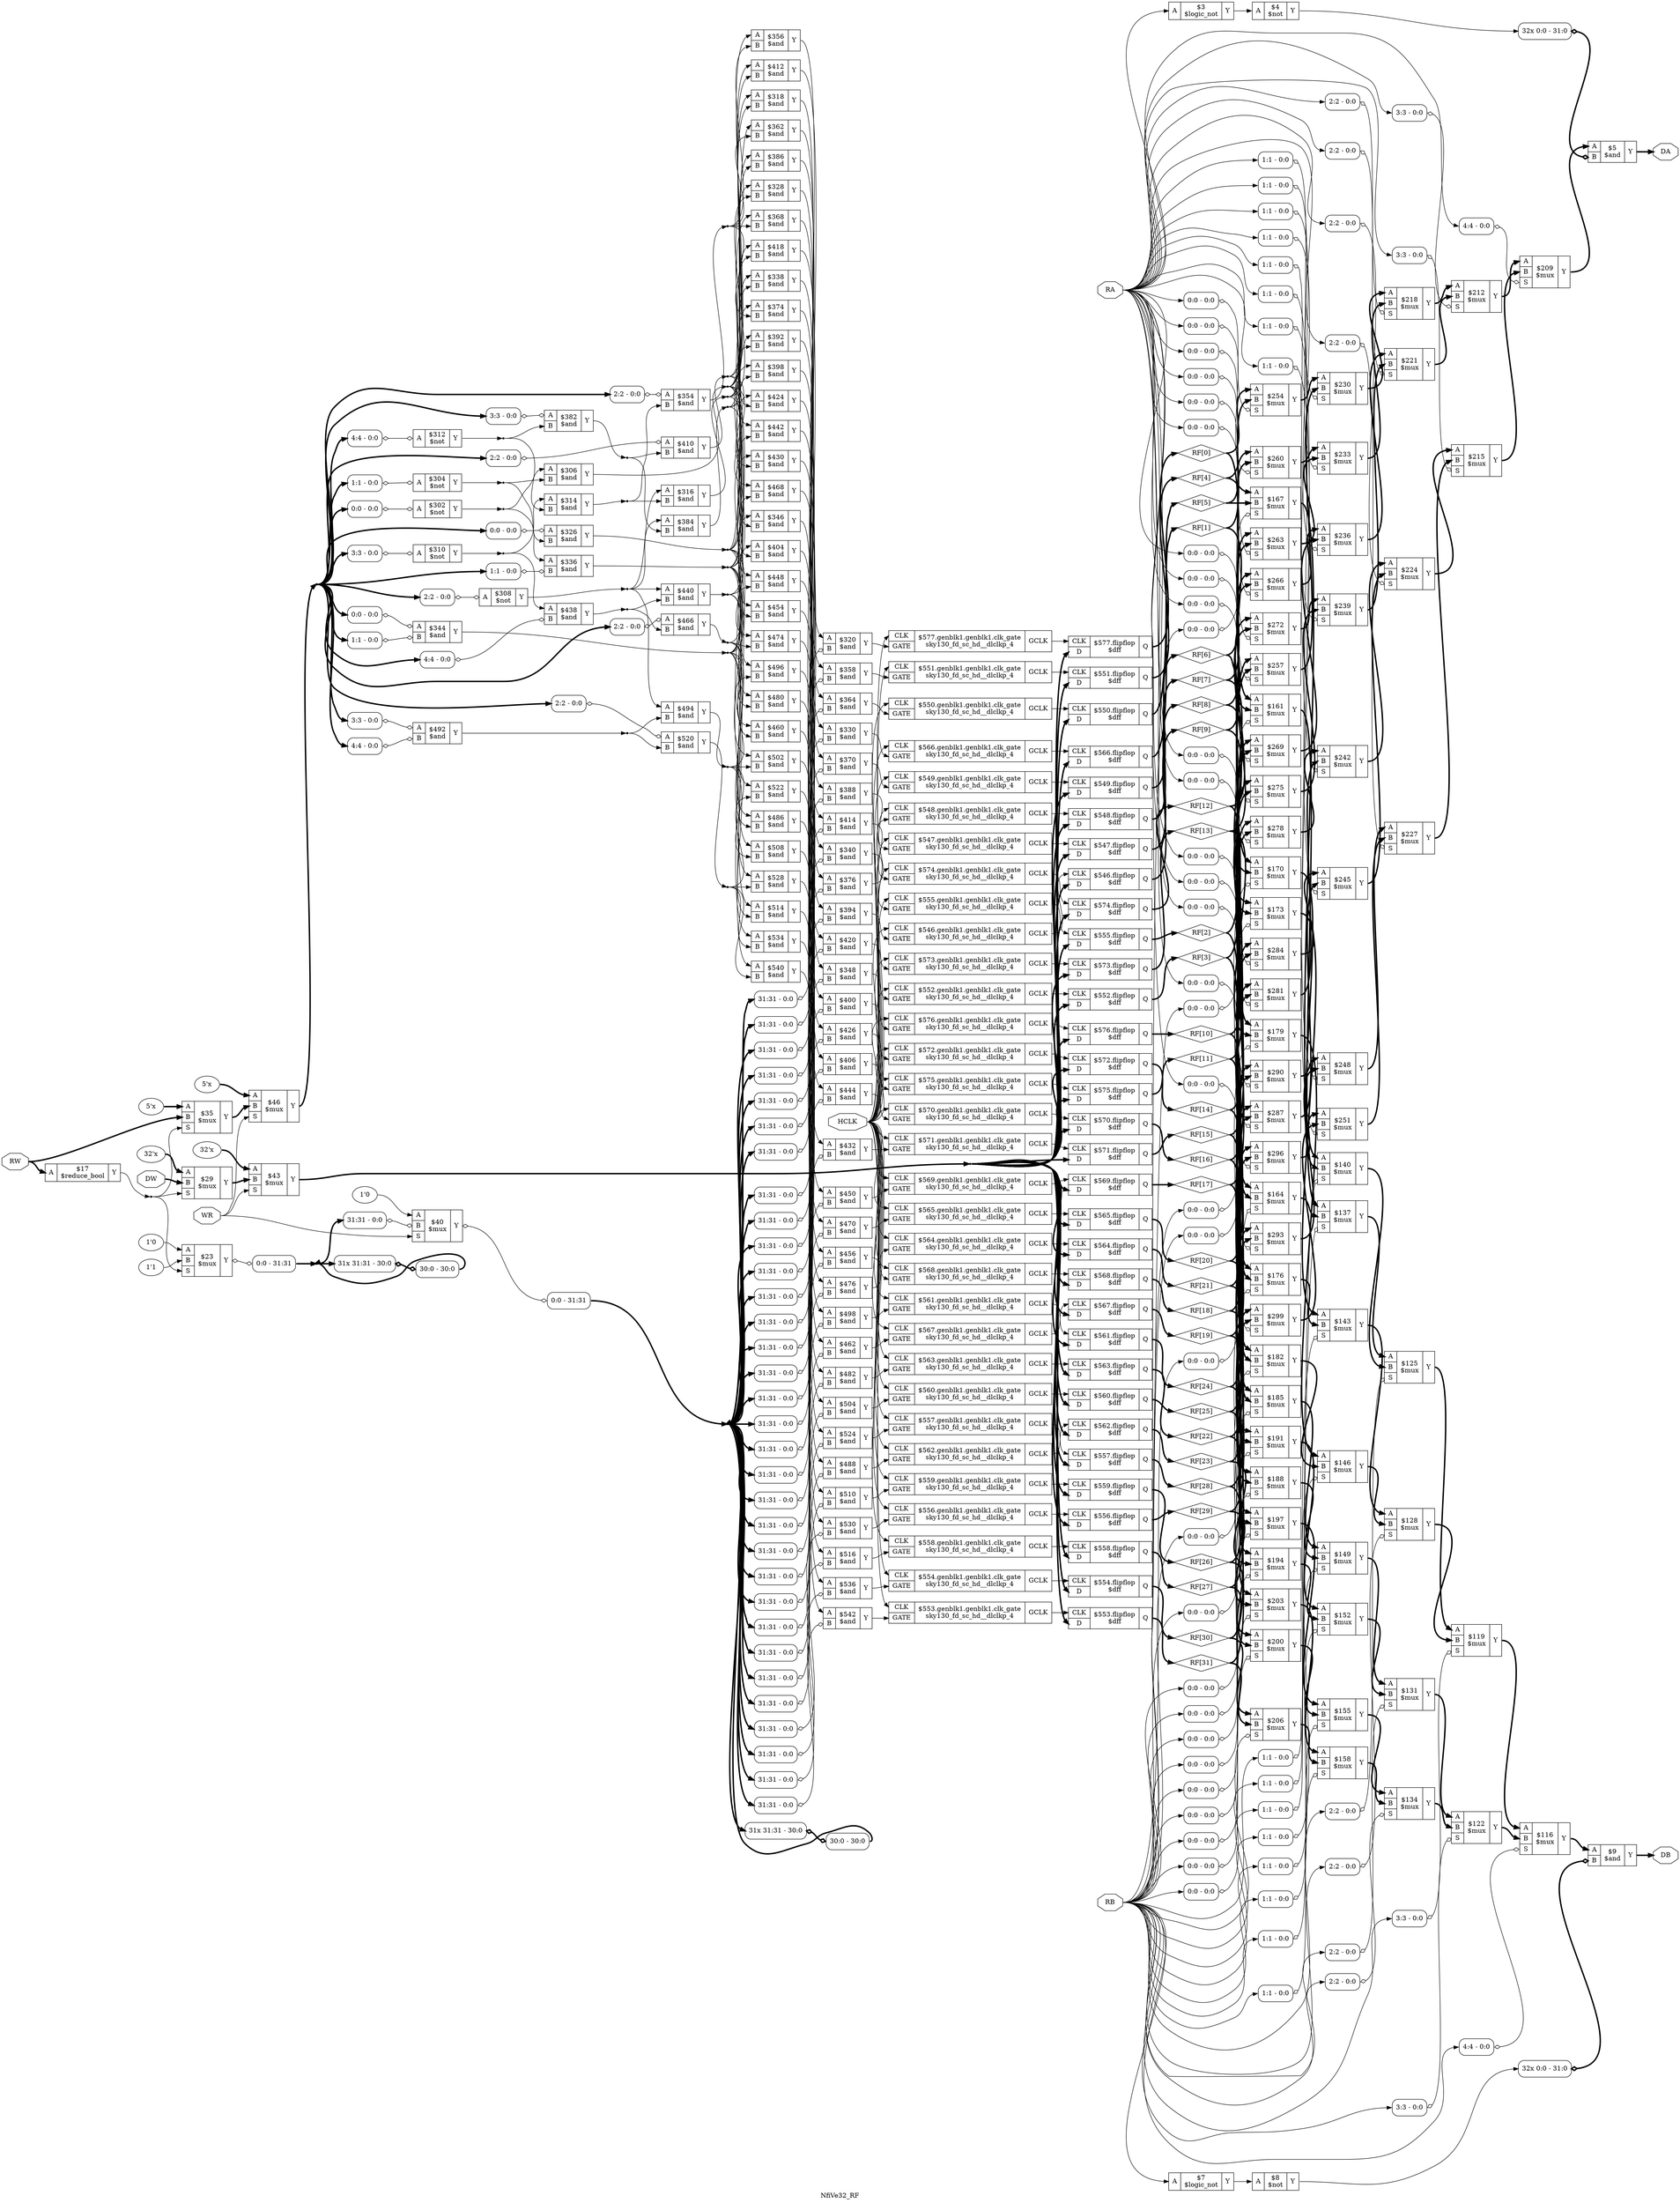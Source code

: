 digraph "NfiVe32_RF" {
label="NfiVe32_RF";
rankdir="LR";
remincross=true;
n191 [ shape=octagon, label="DA", color="black", fontcolor="black" ];
n192 [ shape=octagon, label="DB", color="black", fontcolor="black" ];
n193 [ shape=octagon, label="DW", color="black", fontcolor="black" ];
n194 [ shape=octagon, label="HCLK", color="black", fontcolor="black" ];
n195 [ shape=octagon, label="RA", color="black", fontcolor="black" ];
n196 [ shape=octagon, label="RB", color="black", fontcolor="black" ];
n197 [ shape=diamond, label="RF[0]", color="black", fontcolor="black" ];
n198 [ shape=diamond, label="RF[10]", color="black", fontcolor="black" ];
n199 [ shape=diamond, label="RF[11]", color="black", fontcolor="black" ];
n200 [ shape=diamond, label="RF[12]", color="black", fontcolor="black" ];
n201 [ shape=diamond, label="RF[13]", color="black", fontcolor="black" ];
n202 [ shape=diamond, label="RF[14]", color="black", fontcolor="black" ];
n203 [ shape=diamond, label="RF[15]", color="black", fontcolor="black" ];
n204 [ shape=diamond, label="RF[16]", color="black", fontcolor="black" ];
n205 [ shape=diamond, label="RF[17]", color="black", fontcolor="black" ];
n206 [ shape=diamond, label="RF[18]", color="black", fontcolor="black" ];
n207 [ shape=diamond, label="RF[19]", color="black", fontcolor="black" ];
n208 [ shape=diamond, label="RF[1]", color="black", fontcolor="black" ];
n209 [ shape=diamond, label="RF[20]", color="black", fontcolor="black" ];
n210 [ shape=diamond, label="RF[21]", color="black", fontcolor="black" ];
n211 [ shape=diamond, label="RF[22]", color="black", fontcolor="black" ];
n212 [ shape=diamond, label="RF[23]", color="black", fontcolor="black" ];
n213 [ shape=diamond, label="RF[24]", color="black", fontcolor="black" ];
n214 [ shape=diamond, label="RF[25]", color="black", fontcolor="black" ];
n215 [ shape=diamond, label="RF[26]", color="black", fontcolor="black" ];
n216 [ shape=diamond, label="RF[27]", color="black", fontcolor="black" ];
n217 [ shape=diamond, label="RF[28]", color="black", fontcolor="black" ];
n218 [ shape=diamond, label="RF[29]", color="black", fontcolor="black" ];
n219 [ shape=diamond, label="RF[2]", color="black", fontcolor="black" ];
n220 [ shape=diamond, label="RF[30]", color="black", fontcolor="black" ];
n221 [ shape=diamond, label="RF[31]", color="black", fontcolor="black" ];
n222 [ shape=diamond, label="RF[3]", color="black", fontcolor="black" ];
n223 [ shape=diamond, label="RF[4]", color="black", fontcolor="black" ];
n224 [ shape=diamond, label="RF[5]", color="black", fontcolor="black" ];
n225 [ shape=diamond, label="RF[6]", color="black", fontcolor="black" ];
n226 [ shape=diamond, label="RF[7]", color="black", fontcolor="black" ];
n227 [ shape=diamond, label="RF[8]", color="black", fontcolor="black" ];
n228 [ shape=diamond, label="RF[9]", color="black", fontcolor="black" ];
n229 [ shape=octagon, label="RW", color="black", fontcolor="black" ];
n230 [ shape=octagon, label="WR", color="black", fontcolor="black" ];
c234 [ shape=record, label="{{<p231> A|<p232> B}|$5\n$and|{<p233> Y}}" ];
x0 [ shape=record, style=rounded, label="<s31> 32x 0:0 - 31:0 " ];
x0:e -> c234:p232:w [arrowhead=odiamond, arrowtail=odiamond, dir=both, color="black", style="setlinewidth(3)", label=""];
c235 [ shape=record, label="{{<p231> A|<p232> B}|$9\n$and|{<p233> Y}}" ];
x1 [ shape=record, style=rounded, label="<s31> 32x 0:0 - 31:0 " ];
x1:e -> c235:p232:w [arrowhead=odiamond, arrowtail=odiamond, dir=both, color="black", style="setlinewidth(3)", label=""];
c239 [ shape=record, label="{{<p236> CLK|<p237> D}|$546.flipflop\n$dff|{<p238> Q}}" ];
c242 [ shape=record, label="{{<p236> CLK|<p240> GATE}|$546.genblk1.genblk1.clk_gate\nsky130_fd_sc_hd__dlclkp_4|{<p241> GCLK}}" ];
c243 [ shape=record, label="{{<p236> CLK|<p237> D}|$547.flipflop\n$dff|{<p238> Q}}" ];
c244 [ shape=record, label="{{<p236> CLK|<p240> GATE}|$547.genblk1.genblk1.clk_gate\nsky130_fd_sc_hd__dlclkp_4|{<p241> GCLK}}" ];
c245 [ shape=record, label="{{<p236> CLK|<p237> D}|$548.flipflop\n$dff|{<p238> Q}}" ];
c246 [ shape=record, label="{{<p236> CLK|<p240> GATE}|$548.genblk1.genblk1.clk_gate\nsky130_fd_sc_hd__dlclkp_4|{<p241> GCLK}}" ];
c247 [ shape=record, label="{{<p236> CLK|<p237> D}|$549.flipflop\n$dff|{<p238> Q}}" ];
c248 [ shape=record, label="{{<p236> CLK|<p240> GATE}|$549.genblk1.genblk1.clk_gate\nsky130_fd_sc_hd__dlclkp_4|{<p241> GCLK}}" ];
c249 [ shape=record, label="{{<p236> CLK|<p237> D}|$550.flipflop\n$dff|{<p238> Q}}" ];
c250 [ shape=record, label="{{<p236> CLK|<p240> GATE}|$550.genblk1.genblk1.clk_gate\nsky130_fd_sc_hd__dlclkp_4|{<p241> GCLK}}" ];
c251 [ shape=record, label="{{<p236> CLK|<p237> D}|$551.flipflop\n$dff|{<p238> Q}}" ];
c252 [ shape=record, label="{{<p236> CLK|<p240> GATE}|$551.genblk1.genblk1.clk_gate\nsky130_fd_sc_hd__dlclkp_4|{<p241> GCLK}}" ];
c253 [ shape=record, label="{{<p236> CLK|<p237> D}|$552.flipflop\n$dff|{<p238> Q}}" ];
c254 [ shape=record, label="{{<p236> CLK|<p240> GATE}|$552.genblk1.genblk1.clk_gate\nsky130_fd_sc_hd__dlclkp_4|{<p241> GCLK}}" ];
c255 [ shape=record, label="{{<p236> CLK|<p237> D}|$553.flipflop\n$dff|{<p238> Q}}" ];
c256 [ shape=record, label="{{<p236> CLK|<p240> GATE}|$553.genblk1.genblk1.clk_gate\nsky130_fd_sc_hd__dlclkp_4|{<p241> GCLK}}" ];
c257 [ shape=record, label="{{<p236> CLK|<p237> D}|$554.flipflop\n$dff|{<p238> Q}}" ];
c258 [ shape=record, label="{{<p236> CLK|<p240> GATE}|$554.genblk1.genblk1.clk_gate\nsky130_fd_sc_hd__dlclkp_4|{<p241> GCLK}}" ];
c259 [ shape=record, label="{{<p236> CLK|<p237> D}|$555.flipflop\n$dff|{<p238> Q}}" ];
c260 [ shape=record, label="{{<p236> CLK|<p240> GATE}|$555.genblk1.genblk1.clk_gate\nsky130_fd_sc_hd__dlclkp_4|{<p241> GCLK}}" ];
c261 [ shape=record, label="{{<p236> CLK|<p237> D}|$556.flipflop\n$dff|{<p238> Q}}" ];
c262 [ shape=record, label="{{<p236> CLK|<p240> GATE}|$556.genblk1.genblk1.clk_gate\nsky130_fd_sc_hd__dlclkp_4|{<p241> GCLK}}" ];
c263 [ shape=record, label="{{<p236> CLK|<p237> D}|$557.flipflop\n$dff|{<p238> Q}}" ];
c264 [ shape=record, label="{{<p236> CLK|<p240> GATE}|$557.genblk1.genblk1.clk_gate\nsky130_fd_sc_hd__dlclkp_4|{<p241> GCLK}}" ];
c265 [ shape=record, label="{{<p236> CLK|<p237> D}|$558.flipflop\n$dff|{<p238> Q}}" ];
c266 [ shape=record, label="{{<p236> CLK|<p240> GATE}|$558.genblk1.genblk1.clk_gate\nsky130_fd_sc_hd__dlclkp_4|{<p241> GCLK}}" ];
c267 [ shape=record, label="{{<p236> CLK|<p237> D}|$559.flipflop\n$dff|{<p238> Q}}" ];
c268 [ shape=record, label="{{<p236> CLK|<p240> GATE}|$559.genblk1.genblk1.clk_gate\nsky130_fd_sc_hd__dlclkp_4|{<p241> GCLK}}" ];
c269 [ shape=record, label="{{<p236> CLK|<p237> D}|$560.flipflop\n$dff|{<p238> Q}}" ];
c270 [ shape=record, label="{{<p236> CLK|<p240> GATE}|$560.genblk1.genblk1.clk_gate\nsky130_fd_sc_hd__dlclkp_4|{<p241> GCLK}}" ];
c271 [ shape=record, label="{{<p236> CLK|<p237> D}|$561.flipflop\n$dff|{<p238> Q}}" ];
c272 [ shape=record, label="{{<p236> CLK|<p240> GATE}|$561.genblk1.genblk1.clk_gate\nsky130_fd_sc_hd__dlclkp_4|{<p241> GCLK}}" ];
c273 [ shape=record, label="{{<p236> CLK|<p237> D}|$562.flipflop\n$dff|{<p238> Q}}" ];
c274 [ shape=record, label="{{<p236> CLK|<p240> GATE}|$562.genblk1.genblk1.clk_gate\nsky130_fd_sc_hd__dlclkp_4|{<p241> GCLK}}" ];
c275 [ shape=record, label="{{<p236> CLK|<p237> D}|$563.flipflop\n$dff|{<p238> Q}}" ];
c276 [ shape=record, label="{{<p236> CLK|<p240> GATE}|$563.genblk1.genblk1.clk_gate\nsky130_fd_sc_hd__dlclkp_4|{<p241> GCLK}}" ];
c277 [ shape=record, label="{{<p236> CLK|<p237> D}|$564.flipflop\n$dff|{<p238> Q}}" ];
c278 [ shape=record, label="{{<p236> CLK|<p240> GATE}|$564.genblk1.genblk1.clk_gate\nsky130_fd_sc_hd__dlclkp_4|{<p241> GCLK}}" ];
c279 [ shape=record, label="{{<p236> CLK|<p237> D}|$565.flipflop\n$dff|{<p238> Q}}" ];
c280 [ shape=record, label="{{<p236> CLK|<p240> GATE}|$565.genblk1.genblk1.clk_gate\nsky130_fd_sc_hd__dlclkp_4|{<p241> GCLK}}" ];
c281 [ shape=record, label="{{<p236> CLK|<p237> D}|$566.flipflop\n$dff|{<p238> Q}}" ];
c282 [ shape=record, label="{{<p236> CLK|<p240> GATE}|$566.genblk1.genblk1.clk_gate\nsky130_fd_sc_hd__dlclkp_4|{<p241> GCLK}}" ];
c283 [ shape=record, label="{{<p236> CLK|<p237> D}|$567.flipflop\n$dff|{<p238> Q}}" ];
c284 [ shape=record, label="{{<p236> CLK|<p240> GATE}|$567.genblk1.genblk1.clk_gate\nsky130_fd_sc_hd__dlclkp_4|{<p241> GCLK}}" ];
c285 [ shape=record, label="{{<p236> CLK|<p237> D}|$568.flipflop\n$dff|{<p238> Q}}" ];
c286 [ shape=record, label="{{<p236> CLK|<p240> GATE}|$568.genblk1.genblk1.clk_gate\nsky130_fd_sc_hd__dlclkp_4|{<p241> GCLK}}" ];
c287 [ shape=record, label="{{<p236> CLK|<p237> D}|$569.flipflop\n$dff|{<p238> Q}}" ];
c288 [ shape=record, label="{{<p236> CLK|<p240> GATE}|$569.genblk1.genblk1.clk_gate\nsky130_fd_sc_hd__dlclkp_4|{<p241> GCLK}}" ];
c289 [ shape=record, label="{{<p236> CLK|<p237> D}|$570.flipflop\n$dff|{<p238> Q}}" ];
c290 [ shape=record, label="{{<p236> CLK|<p240> GATE}|$570.genblk1.genblk1.clk_gate\nsky130_fd_sc_hd__dlclkp_4|{<p241> GCLK}}" ];
c291 [ shape=record, label="{{<p236> CLK|<p237> D}|$571.flipflop\n$dff|{<p238> Q}}" ];
c292 [ shape=record, label="{{<p236> CLK|<p240> GATE}|$571.genblk1.genblk1.clk_gate\nsky130_fd_sc_hd__dlclkp_4|{<p241> GCLK}}" ];
c293 [ shape=record, label="{{<p236> CLK|<p237> D}|$572.flipflop\n$dff|{<p238> Q}}" ];
c294 [ shape=record, label="{{<p236> CLK|<p240> GATE}|$572.genblk1.genblk1.clk_gate\nsky130_fd_sc_hd__dlclkp_4|{<p241> GCLK}}" ];
c295 [ shape=record, label="{{<p236> CLK|<p237> D}|$573.flipflop\n$dff|{<p238> Q}}" ];
c296 [ shape=record, label="{{<p236> CLK|<p240> GATE}|$573.genblk1.genblk1.clk_gate\nsky130_fd_sc_hd__dlclkp_4|{<p241> GCLK}}" ];
c297 [ shape=record, label="{{<p236> CLK|<p237> D}|$574.flipflop\n$dff|{<p238> Q}}" ];
c298 [ shape=record, label="{{<p236> CLK|<p240> GATE}|$574.genblk1.genblk1.clk_gate\nsky130_fd_sc_hd__dlclkp_4|{<p241> GCLK}}" ];
c299 [ shape=record, label="{{<p236> CLK|<p237> D}|$575.flipflop\n$dff|{<p238> Q}}" ];
c300 [ shape=record, label="{{<p236> CLK|<p240> GATE}|$575.genblk1.genblk1.clk_gate\nsky130_fd_sc_hd__dlclkp_4|{<p241> GCLK}}" ];
c301 [ shape=record, label="{{<p236> CLK|<p237> D}|$576.flipflop\n$dff|{<p238> Q}}" ];
c302 [ shape=record, label="{{<p236> CLK|<p240> GATE}|$576.genblk1.genblk1.clk_gate\nsky130_fd_sc_hd__dlclkp_4|{<p241> GCLK}}" ];
c303 [ shape=record, label="{{<p236> CLK|<p237> D}|$577.flipflop\n$dff|{<p238> Q}}" ];
c304 [ shape=record, label="{{<p236> CLK|<p240> GATE}|$577.genblk1.genblk1.clk_gate\nsky130_fd_sc_hd__dlclkp_4|{<p241> GCLK}}" ];
c305 [ shape=record, label="{{<p231> A}|$302\n$not|{<p233> Y}}" ];
x2 [ shape=record, style=rounded, label="<s0> 0:0 - 0:0 " ];
x2:e -> c305:p231:w [arrowhead=odiamond, arrowtail=odiamond, dir=both, color="black", label=""];
c306 [ shape=record, label="{{<p231> A}|$304\n$not|{<p233> Y}}" ];
x3 [ shape=record, style=rounded, label="<s0> 1:1 - 0:0 " ];
x3:e -> c306:p231:w [arrowhead=odiamond, arrowtail=odiamond, dir=both, color="black", label=""];
c307 [ shape=record, label="{{<p231> A}|$308\n$not|{<p233> Y}}" ];
x4 [ shape=record, style=rounded, label="<s0> 2:2 - 0:0 " ];
x4:e -> c307:p231:w [arrowhead=odiamond, arrowtail=odiamond, dir=both, color="black", label=""];
c308 [ shape=record, label="{{<p231> A}|$310\n$not|{<p233> Y}}" ];
x5 [ shape=record, style=rounded, label="<s0> 3:3 - 0:0 " ];
x5:e -> c308:p231:w [arrowhead=odiamond, arrowtail=odiamond, dir=both, color="black", label=""];
c309 [ shape=record, label="{{<p231> A}|$312\n$not|{<p233> Y}}" ];
x6 [ shape=record, style=rounded, label="<s0> 4:4 - 0:0 " ];
x6:e -> c309:p231:w [arrowhead=odiamond, arrowtail=odiamond, dir=both, color="black", label=""];
c310 [ shape=record, label="{{<p231> A|<p232> B}|$306\n$and|{<p233> Y}}" ];
c311 [ shape=record, label="{{<p231> A|<p232> B}|$314\n$and|{<p233> Y}}" ];
c312 [ shape=record, label="{{<p231> A|<p232> B}|$316\n$and|{<p233> Y}}" ];
c313 [ shape=record, label="{{<p231> A|<p232> B}|$318\n$and|{<p233> Y}}" ];
c314 [ shape=record, label="{{<p231> A|<p232> B}|$326\n$and|{<p233> Y}}" ];
x7 [ shape=record, style=rounded, label="<s0> 0:0 - 0:0 " ];
x7:e -> c314:p231:w [arrowhead=odiamond, arrowtail=odiamond, dir=both, color="black", label=""];
c315 [ shape=record, label="{{<p231> A|<p232> B}|$328\n$and|{<p233> Y}}" ];
c316 [ shape=record, label="{{<p231> A|<p232> B}|$336\n$and|{<p233> Y}}" ];
x8 [ shape=record, style=rounded, label="<s0> 1:1 - 0:0 " ];
x8:e -> c316:p232:w [arrowhead=odiamond, arrowtail=odiamond, dir=both, color="black", label=""];
c317 [ shape=record, label="{{<p231> A|<p232> B}|$338\n$and|{<p233> Y}}" ];
c318 [ shape=record, label="{{<p231> A|<p232> B}|$344\n$and|{<p233> Y}}" ];
x9 [ shape=record, style=rounded, label="<s0> 0:0 - 0:0 " ];
x9:e -> c318:p231:w [arrowhead=odiamond, arrowtail=odiamond, dir=both, color="black", label=""];
x10 [ shape=record, style=rounded, label="<s0> 1:1 - 0:0 " ];
x10:e -> c318:p232:w [arrowhead=odiamond, arrowtail=odiamond, dir=both, color="black", label=""];
c319 [ shape=record, label="{{<p231> A|<p232> B}|$346\n$and|{<p233> Y}}" ];
c320 [ shape=record, label="{{<p231> A|<p232> B}|$354\n$and|{<p233> Y}}" ];
x11 [ shape=record, style=rounded, label="<s0> 2:2 - 0:0 " ];
x11:e -> c320:p231:w [arrowhead=odiamond, arrowtail=odiamond, dir=both, color="black", label=""];
c321 [ shape=record, label="{{<p231> A|<p232> B}|$356\n$and|{<p233> Y}}" ];
c322 [ shape=record, label="{{<p231> A|<p232> B}|$362\n$and|{<p233> Y}}" ];
c323 [ shape=record, label="{{<p231> A|<p232> B}|$368\n$and|{<p233> Y}}" ];
c324 [ shape=record, label="{{<p231> A|<p232> B}|$374\n$and|{<p233> Y}}" ];
c325 [ shape=record, label="{{<p231> A|<p232> B}|$382\n$and|{<p233> Y}}" ];
x12 [ shape=record, style=rounded, label="<s0> 3:3 - 0:0 " ];
x12:e -> c325:p231:w [arrowhead=odiamond, arrowtail=odiamond, dir=both, color="black", label=""];
c326 [ shape=record, label="{{<p231> A|<p232> B}|$384\n$and|{<p233> Y}}" ];
c327 [ shape=record, label="{{<p231> A|<p232> B}|$386\n$and|{<p233> Y}}" ];
c328 [ shape=record, label="{{<p231> A|<p232> B}|$392\n$and|{<p233> Y}}" ];
c329 [ shape=record, label="{{<p231> A|<p232> B}|$398\n$and|{<p233> Y}}" ];
c330 [ shape=record, label="{{<p231> A|<p232> B}|$404\n$and|{<p233> Y}}" ];
c331 [ shape=record, label="{{<p231> A|<p232> B}|$410\n$and|{<p233> Y}}" ];
x13 [ shape=record, style=rounded, label="<s0> 2:2 - 0:0 " ];
x13:e -> c331:p231:w [arrowhead=odiamond, arrowtail=odiamond, dir=both, color="black", label=""];
c332 [ shape=record, label="{{<p231> A|<p232> B}|$412\n$and|{<p233> Y}}" ];
c333 [ shape=record, label="{{<p231> A|<p232> B}|$418\n$and|{<p233> Y}}" ];
c334 [ shape=record, label="{{<p231> A|<p232> B}|$424\n$and|{<p233> Y}}" ];
c335 [ shape=record, label="{{<p231> A|<p232> B}|$430\n$and|{<p233> Y}}" ];
c336 [ shape=record, label="{{<p231> A|<p232> B}|$438\n$and|{<p233> Y}}" ];
x14 [ shape=record, style=rounded, label="<s0> 4:4 - 0:0 " ];
x14:e -> c336:p232:w [arrowhead=odiamond, arrowtail=odiamond, dir=both, color="black", label=""];
c337 [ shape=record, label="{{<p231> A|<p232> B}|$440\n$and|{<p233> Y}}" ];
c338 [ shape=record, label="{{<p231> A|<p232> B}|$442\n$and|{<p233> Y}}" ];
c339 [ shape=record, label="{{<p231> A|<p232> B}|$448\n$and|{<p233> Y}}" ];
c340 [ shape=record, label="{{<p231> A|<p232> B}|$454\n$and|{<p233> Y}}" ];
c341 [ shape=record, label="{{<p231> A|<p232> B}|$460\n$and|{<p233> Y}}" ];
c342 [ shape=record, label="{{<p231> A|<p232> B}|$466\n$and|{<p233> Y}}" ];
x15 [ shape=record, style=rounded, label="<s0> 2:2 - 0:0 " ];
x15:e -> c342:p231:w [arrowhead=odiamond, arrowtail=odiamond, dir=both, color="black", label=""];
c343 [ shape=record, label="{{<p231> A|<p232> B}|$468\n$and|{<p233> Y}}" ];
c344 [ shape=record, label="{{<p231> A|<p232> B}|$474\n$and|{<p233> Y}}" ];
c345 [ shape=record, label="{{<p231> A|<p232> B}|$480\n$and|{<p233> Y}}" ];
c346 [ shape=record, label="{{<p231> A|<p232> B}|$486\n$and|{<p233> Y}}" ];
c347 [ shape=record, label="{{<p231> A|<p232> B}|$492\n$and|{<p233> Y}}" ];
x16 [ shape=record, style=rounded, label="<s0> 3:3 - 0:0 " ];
x16:e -> c347:p231:w [arrowhead=odiamond, arrowtail=odiamond, dir=both, color="black", label=""];
x17 [ shape=record, style=rounded, label="<s0> 4:4 - 0:0 " ];
x17:e -> c347:p232:w [arrowhead=odiamond, arrowtail=odiamond, dir=both, color="black", label=""];
c348 [ shape=record, label="{{<p231> A|<p232> B}|$494\n$and|{<p233> Y}}" ];
c349 [ shape=record, label="{{<p231> A|<p232> B}|$496\n$and|{<p233> Y}}" ];
c350 [ shape=record, label="{{<p231> A|<p232> B}|$502\n$and|{<p233> Y}}" ];
c351 [ shape=record, label="{{<p231> A|<p232> B}|$508\n$and|{<p233> Y}}" ];
c352 [ shape=record, label="{{<p231> A|<p232> B}|$514\n$and|{<p233> Y}}" ];
c353 [ shape=record, label="{{<p231> A|<p232> B}|$520\n$and|{<p233> Y}}" ];
x18 [ shape=record, style=rounded, label="<s0> 2:2 - 0:0 " ];
x18:e -> c353:p231:w [arrowhead=odiamond, arrowtail=odiamond, dir=both, color="black", label=""];
c354 [ shape=record, label="{{<p231> A|<p232> B}|$522\n$and|{<p233> Y}}" ];
c355 [ shape=record, label="{{<p231> A|<p232> B}|$528\n$and|{<p233> Y}}" ];
c356 [ shape=record, label="{{<p231> A|<p232> B}|$534\n$and|{<p233> Y}}" ];
c357 [ shape=record, label="{{<p231> A|<p232> B}|$540\n$and|{<p233> Y}}" ];
c358 [ shape=record, label="{{<p231> A}|$3\n$logic_not|{<p233> Y}}" ];
c359 [ shape=record, label="{{<p231> A}|$7\n$logic_not|{<p233> Y}}" ];
c361 [ shape=record, label="{{<p231> A|<p232> B|<p360> S}|$116\n$mux|{<p233> Y}}" ];
x19 [ shape=record, style=rounded, label="<s0> 4:4 - 0:0 " ];
x19:e -> c361:p360:w [arrowhead=odiamond, arrowtail=odiamond, dir=both, color="black", label=""];
c362 [ shape=record, label="{{<p231> A|<p232> B|<p360> S}|$119\n$mux|{<p233> Y}}" ];
x20 [ shape=record, style=rounded, label="<s0> 3:3 - 0:0 " ];
x20:e -> c362:p360:w [arrowhead=odiamond, arrowtail=odiamond, dir=both, color="black", label=""];
c363 [ shape=record, label="{{<p231> A|<p232> B|<p360> S}|$122\n$mux|{<p233> Y}}" ];
x21 [ shape=record, style=rounded, label="<s0> 3:3 - 0:0 " ];
x21:e -> c363:p360:w [arrowhead=odiamond, arrowtail=odiamond, dir=both, color="black", label=""];
c364 [ shape=record, label="{{<p231> A|<p232> B|<p360> S}|$125\n$mux|{<p233> Y}}" ];
x22 [ shape=record, style=rounded, label="<s0> 2:2 - 0:0 " ];
x22:e -> c364:p360:w [arrowhead=odiamond, arrowtail=odiamond, dir=both, color="black", label=""];
c365 [ shape=record, label="{{<p231> A|<p232> B|<p360> S}|$128\n$mux|{<p233> Y}}" ];
x23 [ shape=record, style=rounded, label="<s0> 2:2 - 0:0 " ];
x23:e -> c365:p360:w [arrowhead=odiamond, arrowtail=odiamond, dir=both, color="black", label=""];
c366 [ shape=record, label="{{<p231> A|<p232> B|<p360> S}|$131\n$mux|{<p233> Y}}" ];
x24 [ shape=record, style=rounded, label="<s0> 2:2 - 0:0 " ];
x24:e -> c366:p360:w [arrowhead=odiamond, arrowtail=odiamond, dir=both, color="black", label=""];
c367 [ shape=record, label="{{<p231> A|<p232> B|<p360> S}|$134\n$mux|{<p233> Y}}" ];
x25 [ shape=record, style=rounded, label="<s0> 2:2 - 0:0 " ];
x25:e -> c367:p360:w [arrowhead=odiamond, arrowtail=odiamond, dir=both, color="black", label=""];
c368 [ shape=record, label="{{<p231> A|<p232> B|<p360> S}|$137\n$mux|{<p233> Y}}" ];
x26 [ shape=record, style=rounded, label="<s0> 1:1 - 0:0 " ];
x26:e -> c368:p360:w [arrowhead=odiamond, arrowtail=odiamond, dir=both, color="black", label=""];
c369 [ shape=record, label="{{<p231> A|<p232> B|<p360> S}|$140\n$mux|{<p233> Y}}" ];
x27 [ shape=record, style=rounded, label="<s0> 1:1 - 0:0 " ];
x27:e -> c369:p360:w [arrowhead=odiamond, arrowtail=odiamond, dir=both, color="black", label=""];
c370 [ shape=record, label="{{<p231> A|<p232> B|<p360> S}|$143\n$mux|{<p233> Y}}" ];
x28 [ shape=record, style=rounded, label="<s0> 1:1 - 0:0 " ];
x28:e -> c370:p360:w [arrowhead=odiamond, arrowtail=odiamond, dir=both, color="black", label=""];
c371 [ shape=record, label="{{<p231> A|<p232> B|<p360> S}|$146\n$mux|{<p233> Y}}" ];
x29 [ shape=record, style=rounded, label="<s0> 1:1 - 0:0 " ];
x29:e -> c371:p360:w [arrowhead=odiamond, arrowtail=odiamond, dir=both, color="black", label=""];
c372 [ shape=record, label="{{<p231> A|<p232> B|<p360> S}|$149\n$mux|{<p233> Y}}" ];
x30 [ shape=record, style=rounded, label="<s0> 1:1 - 0:0 " ];
x30:e -> c372:p360:w [arrowhead=odiamond, arrowtail=odiamond, dir=both, color="black", label=""];
c373 [ shape=record, label="{{<p231> A|<p232> B|<p360> S}|$152\n$mux|{<p233> Y}}" ];
x31 [ shape=record, style=rounded, label="<s0> 1:1 - 0:0 " ];
x31:e -> c373:p360:w [arrowhead=odiamond, arrowtail=odiamond, dir=both, color="black", label=""];
c374 [ shape=record, label="{{<p231> A|<p232> B|<p360> S}|$155\n$mux|{<p233> Y}}" ];
x32 [ shape=record, style=rounded, label="<s0> 1:1 - 0:0 " ];
x32:e -> c374:p360:w [arrowhead=odiamond, arrowtail=odiamond, dir=both, color="black", label=""];
c375 [ shape=record, label="{{<p231> A|<p232> B|<p360> S}|$158\n$mux|{<p233> Y}}" ];
x33 [ shape=record, style=rounded, label="<s0> 1:1 - 0:0 " ];
x33:e -> c375:p360:w [arrowhead=odiamond, arrowtail=odiamond, dir=both, color="black", label=""];
c376 [ shape=record, label="{{<p231> A|<p232> B|<p360> S}|$161\n$mux|{<p233> Y}}" ];
x34 [ shape=record, style=rounded, label="<s0> 0:0 - 0:0 " ];
x34:e -> c376:p360:w [arrowhead=odiamond, arrowtail=odiamond, dir=both, color="black", label=""];
c377 [ shape=record, label="{{<p231> A|<p232> B|<p360> S}|$191\n$mux|{<p233> Y}}" ];
x35 [ shape=record, style=rounded, label="<s0> 0:0 - 0:0 " ];
x35:e -> c377:p360:w [arrowhead=odiamond, arrowtail=odiamond, dir=both, color="black", label=""];
c378 [ shape=record, label="{{<p231> A|<p232> B|<p360> S}|$194\n$mux|{<p233> Y}}" ];
x36 [ shape=record, style=rounded, label="<s0> 0:0 - 0:0 " ];
x36:e -> c378:p360:w [arrowhead=odiamond, arrowtail=odiamond, dir=both, color="black", label=""];
c379 [ shape=record, label="{{<p231> A|<p232> B|<p360> S}|$197\n$mux|{<p233> Y}}" ];
x37 [ shape=record, style=rounded, label="<s0> 0:0 - 0:0 " ];
x37:e -> c379:p360:w [arrowhead=odiamond, arrowtail=odiamond, dir=both, color="black", label=""];
c380 [ shape=record, label="{{<p231> A|<p232> B|<p360> S}|$200\n$mux|{<p233> Y}}" ];
x38 [ shape=record, style=rounded, label="<s0> 0:0 - 0:0 " ];
x38:e -> c380:p360:w [arrowhead=odiamond, arrowtail=odiamond, dir=both, color="black", label=""];
c381 [ shape=record, label="{{<p231> A|<p232> B|<p360> S}|$203\n$mux|{<p233> Y}}" ];
x39 [ shape=record, style=rounded, label="<s0> 0:0 - 0:0 " ];
x39:e -> c381:p360:w [arrowhead=odiamond, arrowtail=odiamond, dir=both, color="black", label=""];
c382 [ shape=record, label="{{<p231> A|<p232> B|<p360> S}|$206\n$mux|{<p233> Y}}" ];
x40 [ shape=record, style=rounded, label="<s0> 0:0 - 0:0 " ];
x40:e -> c382:p360:w [arrowhead=odiamond, arrowtail=odiamond, dir=both, color="black", label=""];
c383 [ shape=record, label="{{<p231> A|<p232> B|<p360> S}|$164\n$mux|{<p233> Y}}" ];
x41 [ shape=record, style=rounded, label="<s0> 0:0 - 0:0 " ];
x41:e -> c383:p360:w [arrowhead=odiamond, arrowtail=odiamond, dir=both, color="black", label=""];
c384 [ shape=record, label="{{<p231> A|<p232> B|<p360> S}|$167\n$mux|{<p233> Y}}" ];
x42 [ shape=record, style=rounded, label="<s0> 0:0 - 0:0 " ];
x42:e -> c384:p360:w [arrowhead=odiamond, arrowtail=odiamond, dir=both, color="black", label=""];
c385 [ shape=record, label="{{<p231> A|<p232> B|<p360> S}|$170\n$mux|{<p233> Y}}" ];
x43 [ shape=record, style=rounded, label="<s0> 0:0 - 0:0 " ];
x43:e -> c385:p360:w [arrowhead=odiamond, arrowtail=odiamond, dir=both, color="black", label=""];
c386 [ shape=record, label="{{<p231> A|<p232> B|<p360> S}|$173\n$mux|{<p233> Y}}" ];
x44 [ shape=record, style=rounded, label="<s0> 0:0 - 0:0 " ];
x44:e -> c386:p360:w [arrowhead=odiamond, arrowtail=odiamond, dir=both, color="black", label=""];
c387 [ shape=record, label="{{<p231> A|<p232> B|<p360> S}|$176\n$mux|{<p233> Y}}" ];
x45 [ shape=record, style=rounded, label="<s0> 0:0 - 0:0 " ];
x45:e -> c387:p360:w [arrowhead=odiamond, arrowtail=odiamond, dir=both, color="black", label=""];
c388 [ shape=record, label="{{<p231> A|<p232> B|<p360> S}|$179\n$mux|{<p233> Y}}" ];
x46 [ shape=record, style=rounded, label="<s0> 0:0 - 0:0 " ];
x46:e -> c388:p360:w [arrowhead=odiamond, arrowtail=odiamond, dir=both, color="black", label=""];
c389 [ shape=record, label="{{<p231> A|<p232> B|<p360> S}|$182\n$mux|{<p233> Y}}" ];
x47 [ shape=record, style=rounded, label="<s0> 0:0 - 0:0 " ];
x47:e -> c389:p360:w [arrowhead=odiamond, arrowtail=odiamond, dir=both, color="black", label=""];
c390 [ shape=record, label="{{<p231> A|<p232> B|<p360> S}|$185\n$mux|{<p233> Y}}" ];
x48 [ shape=record, style=rounded, label="<s0> 0:0 - 0:0 " ];
x48:e -> c390:p360:w [arrowhead=odiamond, arrowtail=odiamond, dir=both, color="black", label=""];
c391 [ shape=record, label="{{<p231> A|<p232> B|<p360> S}|$188\n$mux|{<p233> Y}}" ];
x49 [ shape=record, style=rounded, label="<s0> 0:0 - 0:0 " ];
x49:e -> c391:p360:w [arrowhead=odiamond, arrowtail=odiamond, dir=both, color="black", label=""];
c392 [ shape=record, label="{{<p231> A|<p232> B|<p360> S}|$209\n$mux|{<p233> Y}}" ];
x50 [ shape=record, style=rounded, label="<s0> 4:4 - 0:0 " ];
x50:e -> c392:p360:w [arrowhead=odiamond, arrowtail=odiamond, dir=both, color="black", label=""];
c393 [ shape=record, label="{{<p231> A|<p232> B|<p360> S}|$212\n$mux|{<p233> Y}}" ];
x51 [ shape=record, style=rounded, label="<s0> 3:3 - 0:0 " ];
x51:e -> c393:p360:w [arrowhead=odiamond, arrowtail=odiamond, dir=both, color="black", label=""];
c394 [ shape=record, label="{{<p231> A|<p232> B|<p360> S}|$215\n$mux|{<p233> Y}}" ];
x52 [ shape=record, style=rounded, label="<s0> 3:3 - 0:0 " ];
x52:e -> c394:p360:w [arrowhead=odiamond, arrowtail=odiamond, dir=both, color="black", label=""];
c395 [ shape=record, label="{{<p231> A|<p232> B|<p360> S}|$218\n$mux|{<p233> Y}}" ];
x53 [ shape=record, style=rounded, label="<s0> 2:2 - 0:0 " ];
x53:e -> c395:p360:w [arrowhead=odiamond, arrowtail=odiamond, dir=both, color="black", label=""];
c396 [ shape=record, label="{{<p231> A|<p232> B|<p360> S}|$221\n$mux|{<p233> Y}}" ];
x54 [ shape=record, style=rounded, label="<s0> 2:2 - 0:0 " ];
x54:e -> c396:p360:w [arrowhead=odiamond, arrowtail=odiamond, dir=both, color="black", label=""];
c397 [ shape=record, label="{{<p231> A|<p232> B|<p360> S}|$224\n$mux|{<p233> Y}}" ];
x55 [ shape=record, style=rounded, label="<s0> 2:2 - 0:0 " ];
x55:e -> c397:p360:w [arrowhead=odiamond, arrowtail=odiamond, dir=both, color="black", label=""];
c398 [ shape=record, label="{{<p231> A|<p232> B|<p360> S}|$227\n$mux|{<p233> Y}}" ];
x56 [ shape=record, style=rounded, label="<s0> 2:2 - 0:0 " ];
x56:e -> c398:p360:w [arrowhead=odiamond, arrowtail=odiamond, dir=both, color="black", label=""];
c399 [ shape=record, label="{{<p231> A|<p232> B|<p360> S}|$230\n$mux|{<p233> Y}}" ];
x57 [ shape=record, style=rounded, label="<s0> 1:1 - 0:0 " ];
x57:e -> c399:p360:w [arrowhead=odiamond, arrowtail=odiamond, dir=both, color="black", label=""];
c400 [ shape=record, label="{{<p231> A|<p232> B|<p360> S}|$233\n$mux|{<p233> Y}}" ];
x58 [ shape=record, style=rounded, label="<s0> 1:1 - 0:0 " ];
x58:e -> c400:p360:w [arrowhead=odiamond, arrowtail=odiamond, dir=both, color="black", label=""];
c401 [ shape=record, label="{{<p231> A|<p232> B|<p360> S}|$236\n$mux|{<p233> Y}}" ];
x59 [ shape=record, style=rounded, label="<s0> 1:1 - 0:0 " ];
x59:e -> c401:p360:w [arrowhead=odiamond, arrowtail=odiamond, dir=both, color="black", label=""];
c402 [ shape=record, label="{{<p231> A|<p232> B|<p360> S}|$239\n$mux|{<p233> Y}}" ];
x60 [ shape=record, style=rounded, label="<s0> 1:1 - 0:0 " ];
x60:e -> c402:p360:w [arrowhead=odiamond, arrowtail=odiamond, dir=both, color="black", label=""];
c403 [ shape=record, label="{{<p231> A|<p232> B|<p360> S}|$242\n$mux|{<p233> Y}}" ];
x61 [ shape=record, style=rounded, label="<s0> 1:1 - 0:0 " ];
x61:e -> c403:p360:w [arrowhead=odiamond, arrowtail=odiamond, dir=both, color="black", label=""];
c404 [ shape=record, label="{{<p231> A|<p232> B|<p360> S}|$245\n$mux|{<p233> Y}}" ];
x62 [ shape=record, style=rounded, label="<s0> 1:1 - 0:0 " ];
x62:e -> c404:p360:w [arrowhead=odiamond, arrowtail=odiamond, dir=both, color="black", label=""];
c405 [ shape=record, label="{{<p231> A|<p232> B|<p360> S}|$248\n$mux|{<p233> Y}}" ];
x63 [ shape=record, style=rounded, label="<s0> 1:1 - 0:0 " ];
x63:e -> c405:p360:w [arrowhead=odiamond, arrowtail=odiamond, dir=both, color="black", label=""];
c406 [ shape=record, label="{{<p231> A|<p232> B|<p360> S}|$251\n$mux|{<p233> Y}}" ];
x64 [ shape=record, style=rounded, label="<s0> 1:1 - 0:0 " ];
x64:e -> c406:p360:w [arrowhead=odiamond, arrowtail=odiamond, dir=both, color="black", label=""];
c407 [ shape=record, label="{{<p231> A|<p232> B|<p360> S}|$254\n$mux|{<p233> Y}}" ];
x65 [ shape=record, style=rounded, label="<s0> 0:0 - 0:0 " ];
x65:e -> c407:p360:w [arrowhead=odiamond, arrowtail=odiamond, dir=both, color="black", label=""];
c408 [ shape=record, label="{{<p231> A|<p232> B|<p360> S}|$284\n$mux|{<p233> Y}}" ];
x66 [ shape=record, style=rounded, label="<s0> 0:0 - 0:0 " ];
x66:e -> c408:p360:w [arrowhead=odiamond, arrowtail=odiamond, dir=both, color="black", label=""];
c409 [ shape=record, label="{{<p231> A|<p232> B|<p360> S}|$287\n$mux|{<p233> Y}}" ];
x67 [ shape=record, style=rounded, label="<s0> 0:0 - 0:0 " ];
x67:e -> c409:p360:w [arrowhead=odiamond, arrowtail=odiamond, dir=both, color="black", label=""];
c410 [ shape=record, label="{{<p231> A|<p232> B|<p360> S}|$290\n$mux|{<p233> Y}}" ];
x68 [ shape=record, style=rounded, label="<s0> 0:0 - 0:0 " ];
x68:e -> c410:p360:w [arrowhead=odiamond, arrowtail=odiamond, dir=both, color="black", label=""];
c411 [ shape=record, label="{{<p231> A|<p232> B|<p360> S}|$293\n$mux|{<p233> Y}}" ];
x69 [ shape=record, style=rounded, label="<s0> 0:0 - 0:0 " ];
x69:e -> c411:p360:w [arrowhead=odiamond, arrowtail=odiamond, dir=both, color="black", label=""];
c412 [ shape=record, label="{{<p231> A|<p232> B|<p360> S}|$296\n$mux|{<p233> Y}}" ];
x70 [ shape=record, style=rounded, label="<s0> 0:0 - 0:0 " ];
x70:e -> c412:p360:w [arrowhead=odiamond, arrowtail=odiamond, dir=both, color="black", label=""];
c413 [ shape=record, label="{{<p231> A|<p232> B|<p360> S}|$299\n$mux|{<p233> Y}}" ];
x71 [ shape=record, style=rounded, label="<s0> 0:0 - 0:0 " ];
x71:e -> c413:p360:w [arrowhead=odiamond, arrowtail=odiamond, dir=both, color="black", label=""];
c414 [ shape=record, label="{{<p231> A|<p232> B|<p360> S}|$257\n$mux|{<p233> Y}}" ];
x72 [ shape=record, style=rounded, label="<s0> 0:0 - 0:0 " ];
x72:e -> c414:p360:w [arrowhead=odiamond, arrowtail=odiamond, dir=both, color="black", label=""];
c415 [ shape=record, label="{{<p231> A|<p232> B|<p360> S}|$260\n$mux|{<p233> Y}}" ];
x73 [ shape=record, style=rounded, label="<s0> 0:0 - 0:0 " ];
x73:e -> c415:p360:w [arrowhead=odiamond, arrowtail=odiamond, dir=both, color="black", label=""];
c416 [ shape=record, label="{{<p231> A|<p232> B|<p360> S}|$263\n$mux|{<p233> Y}}" ];
x74 [ shape=record, style=rounded, label="<s0> 0:0 - 0:0 " ];
x74:e -> c416:p360:w [arrowhead=odiamond, arrowtail=odiamond, dir=both, color="black", label=""];
c417 [ shape=record, label="{{<p231> A|<p232> B|<p360> S}|$266\n$mux|{<p233> Y}}" ];
x75 [ shape=record, style=rounded, label="<s0> 0:0 - 0:0 " ];
x75:e -> c417:p360:w [arrowhead=odiamond, arrowtail=odiamond, dir=both, color="black", label=""];
c418 [ shape=record, label="{{<p231> A|<p232> B|<p360> S}|$269\n$mux|{<p233> Y}}" ];
x76 [ shape=record, style=rounded, label="<s0> 0:0 - 0:0 " ];
x76:e -> c418:p360:w [arrowhead=odiamond, arrowtail=odiamond, dir=both, color="black", label=""];
c419 [ shape=record, label="{{<p231> A|<p232> B|<p360> S}|$272\n$mux|{<p233> Y}}" ];
x77 [ shape=record, style=rounded, label="<s0> 0:0 - 0:0 " ];
x77:e -> c419:p360:w [arrowhead=odiamond, arrowtail=odiamond, dir=both, color="black", label=""];
c420 [ shape=record, label="{{<p231> A|<p232> B|<p360> S}|$275\n$mux|{<p233> Y}}" ];
x78 [ shape=record, style=rounded, label="<s0> 0:0 - 0:0 " ];
x78:e -> c420:p360:w [arrowhead=odiamond, arrowtail=odiamond, dir=both, color="black", label=""];
c421 [ shape=record, label="{{<p231> A|<p232> B|<p360> S}|$278\n$mux|{<p233> Y}}" ];
x79 [ shape=record, style=rounded, label="<s0> 0:0 - 0:0 " ];
x79:e -> c421:p360:w [arrowhead=odiamond, arrowtail=odiamond, dir=both, color="black", label=""];
c422 [ shape=record, label="{{<p231> A|<p232> B|<p360> S}|$281\n$mux|{<p233> Y}}" ];
x80 [ shape=record, style=rounded, label="<s0> 0:0 - 0:0 " ];
x80:e -> c422:p360:w [arrowhead=odiamond, arrowtail=odiamond, dir=both, color="black", label=""];
c423 [ shape=record, label="{{<p231> A|<p232> B}|$320\n$and|{<p233> Y}}" ];
x81 [ shape=record, style=rounded, label="<s0> 31:31 - 0:0 " ];
x81:e -> c423:p232:w [arrowhead=odiamond, arrowtail=odiamond, dir=both, color="black", label=""];
c424 [ shape=record, label="{{<p231> A|<p232> B}|$400\n$and|{<p233> Y}}" ];
x82 [ shape=record, style=rounded, label="<s0> 31:31 - 0:0 " ];
x82:e -> c424:p232:w [arrowhead=odiamond, arrowtail=odiamond, dir=both, color="black", label=""];
c425 [ shape=record, label="{{<p231> A|<p232> B}|$406\n$and|{<p233> Y}}" ];
x83 [ shape=record, style=rounded, label="<s0> 31:31 - 0:0 " ];
x83:e -> c425:p232:w [arrowhead=odiamond, arrowtail=odiamond, dir=both, color="black", label=""];
c426 [ shape=record, label="{{<p231> A|<p232> B}|$414\n$and|{<p233> Y}}" ];
x84 [ shape=record, style=rounded, label="<s0> 31:31 - 0:0 " ];
x84:e -> c426:p232:w [arrowhead=odiamond, arrowtail=odiamond, dir=both, color="black", label=""];
c427 [ shape=record, label="{{<p231> A|<p232> B}|$420\n$and|{<p233> Y}}" ];
x85 [ shape=record, style=rounded, label="<s0> 31:31 - 0:0 " ];
x85:e -> c427:p232:w [arrowhead=odiamond, arrowtail=odiamond, dir=both, color="black", label=""];
c428 [ shape=record, label="{{<p231> A|<p232> B}|$426\n$and|{<p233> Y}}" ];
x86 [ shape=record, style=rounded, label="<s0> 31:31 - 0:0 " ];
x86:e -> c428:p232:w [arrowhead=odiamond, arrowtail=odiamond, dir=both, color="black", label=""];
c429 [ shape=record, label="{{<p231> A|<p232> B}|$432\n$and|{<p233> Y}}" ];
x87 [ shape=record, style=rounded, label="<s0> 31:31 - 0:0 " ];
x87:e -> c429:p232:w [arrowhead=odiamond, arrowtail=odiamond, dir=both, color="black", label=""];
c430 [ shape=record, label="{{<p231> A|<p232> B}|$444\n$and|{<p233> Y}}" ];
x88 [ shape=record, style=rounded, label="<s0> 31:31 - 0:0 " ];
x88:e -> c430:p232:w [arrowhead=odiamond, arrowtail=odiamond, dir=both, color="black", label=""];
c431 [ shape=record, label="{{<p231> A|<p232> B}|$450\n$and|{<p233> Y}}" ];
x89 [ shape=record, style=rounded, label="<s0> 31:31 - 0:0 " ];
x89:e -> c431:p232:w [arrowhead=odiamond, arrowtail=odiamond, dir=both, color="black", label=""];
c432 [ shape=record, label="{{<p231> A|<p232> B}|$456\n$and|{<p233> Y}}" ];
x90 [ shape=record, style=rounded, label="<s0> 31:31 - 0:0 " ];
x90:e -> c432:p232:w [arrowhead=odiamond, arrowtail=odiamond, dir=both, color="black", label=""];
c433 [ shape=record, label="{{<p231> A|<p232> B}|$462\n$and|{<p233> Y}}" ];
x91 [ shape=record, style=rounded, label="<s0> 31:31 - 0:0 " ];
x91:e -> c433:p232:w [arrowhead=odiamond, arrowtail=odiamond, dir=both, color="black", label=""];
c434 [ shape=record, label="{{<p231> A|<p232> B}|$330\n$and|{<p233> Y}}" ];
x92 [ shape=record, style=rounded, label="<s0> 31:31 - 0:0 " ];
x92:e -> c434:p232:w [arrowhead=odiamond, arrowtail=odiamond, dir=both, color="black", label=""];
c435 [ shape=record, label="{{<p231> A|<p232> B}|$470\n$and|{<p233> Y}}" ];
x93 [ shape=record, style=rounded, label="<s0> 31:31 - 0:0 " ];
x93:e -> c435:p232:w [arrowhead=odiamond, arrowtail=odiamond, dir=both, color="black", label=""];
c436 [ shape=record, label="{{<p231> A|<p232> B}|$476\n$and|{<p233> Y}}" ];
x94 [ shape=record, style=rounded, label="<s0> 31:31 - 0:0 " ];
x94:e -> c436:p232:w [arrowhead=odiamond, arrowtail=odiamond, dir=both, color="black", label=""];
c437 [ shape=record, label="{{<p231> A|<p232> B}|$482\n$and|{<p233> Y}}" ];
x95 [ shape=record, style=rounded, label="<s0> 31:31 - 0:0 " ];
x95:e -> c437:p232:w [arrowhead=odiamond, arrowtail=odiamond, dir=both, color="black", label=""];
c438 [ shape=record, label="{{<p231> A|<p232> B}|$488\n$and|{<p233> Y}}" ];
x96 [ shape=record, style=rounded, label="<s0> 31:31 - 0:0 " ];
x96:e -> c438:p232:w [arrowhead=odiamond, arrowtail=odiamond, dir=both, color="black", label=""];
c439 [ shape=record, label="{{<p231> A|<p232> B}|$498\n$and|{<p233> Y}}" ];
x97 [ shape=record, style=rounded, label="<s0> 31:31 - 0:0 " ];
x97:e -> c439:p232:w [arrowhead=odiamond, arrowtail=odiamond, dir=both, color="black", label=""];
c440 [ shape=record, label="{{<p231> A|<p232> B}|$504\n$and|{<p233> Y}}" ];
x98 [ shape=record, style=rounded, label="<s0> 31:31 - 0:0 " ];
x98:e -> c440:p232:w [arrowhead=odiamond, arrowtail=odiamond, dir=both, color="black", label=""];
c441 [ shape=record, label="{{<p231> A|<p232> B}|$510\n$and|{<p233> Y}}" ];
x99 [ shape=record, style=rounded, label="<s0> 31:31 - 0:0 " ];
x99:e -> c441:p232:w [arrowhead=odiamond, arrowtail=odiamond, dir=both, color="black", label=""];
c442 [ shape=record, label="{{<p231> A|<p232> B}|$516\n$and|{<p233> Y}}" ];
x100 [ shape=record, style=rounded, label="<s0> 31:31 - 0:0 " ];
x100:e -> c442:p232:w [arrowhead=odiamond, arrowtail=odiamond, dir=both, color="black", label=""];
c443 [ shape=record, label="{{<p231> A|<p232> B}|$524\n$and|{<p233> Y}}" ];
x101 [ shape=record, style=rounded, label="<s0> 31:31 - 0:0 " ];
x101:e -> c443:p232:w [arrowhead=odiamond, arrowtail=odiamond, dir=both, color="black", label=""];
c444 [ shape=record, label="{{<p231> A|<p232> B}|$530\n$and|{<p233> Y}}" ];
x102 [ shape=record, style=rounded, label="<s0> 31:31 - 0:0 " ];
x102:e -> c444:p232:w [arrowhead=odiamond, arrowtail=odiamond, dir=both, color="black", label=""];
c445 [ shape=record, label="{{<p231> A|<p232> B}|$340\n$and|{<p233> Y}}" ];
x103 [ shape=record, style=rounded, label="<s0> 31:31 - 0:0 " ];
x103:e -> c445:p232:w [arrowhead=odiamond, arrowtail=odiamond, dir=both, color="black", label=""];
c446 [ shape=record, label="{{<p231> A|<p232> B}|$536\n$and|{<p233> Y}}" ];
x104 [ shape=record, style=rounded, label="<s0> 31:31 - 0:0 " ];
x104:e -> c446:p232:w [arrowhead=odiamond, arrowtail=odiamond, dir=both, color="black", label=""];
c447 [ shape=record, label="{{<p231> A|<p232> B}|$542\n$and|{<p233> Y}}" ];
x105 [ shape=record, style=rounded, label="<s0> 31:31 - 0:0 " ];
x105:e -> c447:p232:w [arrowhead=odiamond, arrowtail=odiamond, dir=both, color="black", label=""];
c448 [ shape=record, label="{{<p231> A|<p232> B}|$348\n$and|{<p233> Y}}" ];
x106 [ shape=record, style=rounded, label="<s0> 31:31 - 0:0 " ];
x106:e -> c448:p232:w [arrowhead=odiamond, arrowtail=odiamond, dir=both, color="black", label=""];
c449 [ shape=record, label="{{<p231> A|<p232> B}|$358\n$and|{<p233> Y}}" ];
x107 [ shape=record, style=rounded, label="<s0> 31:31 - 0:0 " ];
x107:e -> c449:p232:w [arrowhead=odiamond, arrowtail=odiamond, dir=both, color="black", label=""];
c450 [ shape=record, label="{{<p231> A|<p232> B}|$364\n$and|{<p233> Y}}" ];
x108 [ shape=record, style=rounded, label="<s0> 31:31 - 0:0 " ];
x108:e -> c450:p232:w [arrowhead=odiamond, arrowtail=odiamond, dir=both, color="black", label=""];
c451 [ shape=record, label="{{<p231> A|<p232> B}|$370\n$and|{<p233> Y}}" ];
x109 [ shape=record, style=rounded, label="<s0> 31:31 - 0:0 " ];
x109:e -> c451:p232:w [arrowhead=odiamond, arrowtail=odiamond, dir=both, color="black", label=""];
c452 [ shape=record, label="{{<p231> A|<p232> B}|$376\n$and|{<p233> Y}}" ];
x110 [ shape=record, style=rounded, label="<s0> 31:31 - 0:0 " ];
x110:e -> c452:p232:w [arrowhead=odiamond, arrowtail=odiamond, dir=both, color="black", label=""];
c453 [ shape=record, label="{{<p231> A|<p232> B}|$388\n$and|{<p233> Y}}" ];
x111 [ shape=record, style=rounded, label="<s0> 31:31 - 0:0 " ];
x111:e -> c453:p232:w [arrowhead=odiamond, arrowtail=odiamond, dir=both, color="black", label=""];
c454 [ shape=record, label="{{<p231> A|<p232> B}|$394\n$and|{<p233> Y}}" ];
x112 [ shape=record, style=rounded, label="<s0> 31:31 - 0:0 " ];
x112:e -> c454:p232:w [arrowhead=odiamond, arrowtail=odiamond, dir=both, color="black", label=""];
c455 [ shape=record, label="{{<p231> A}|$17\n$reduce_bool|{<p233> Y}}" ];
c456 [ shape=record, label="{{<p231> A}|$4\n$not|{<p233> Y}}" ];
c457 [ shape=record, label="{{<p231> A}|$8\n$not|{<p233> Y}}" ];
v113 [ label="1'0" ];
v114 [ label="1'1" ];
c458 [ shape=record, label="{{<p231> A|<p232> B|<p360> S}|$23\n$mux|{<p233> Y}}" ];
x115 [ shape=record, style=rounded, label="<s0> 0:0 - 31:31 " ];
c458:p233:e -> x115:w [arrowhead=odiamond, arrowtail=odiamond, dir=both, color="black", label=""];
v116 [ label="32'x" ];
c459 [ shape=record, label="{{<p231> A|<p232> B|<p360> S}|$29\n$mux|{<p233> Y}}" ];
v117 [ label="5'x" ];
c460 [ shape=record, label="{{<p231> A|<p232> B|<p360> S}|$35\n$mux|{<p233> Y}}" ];
v118 [ label="1'0" ];
c461 [ shape=record, label="{{<p231> A|<p232> B|<p360> S}|$40\n$mux|{<p233> Y}}" ];
x119 [ shape=record, style=rounded, label="<s0> 31:31 - 0:0 " ];
x119:e -> c461:p232:w [arrowhead=odiamond, arrowtail=odiamond, dir=both, color="black", label=""];
x120 [ shape=record, style=rounded, label="<s0> 0:0 - 31:31 " ];
c461:p233:e -> x120:w [arrowhead=odiamond, arrowtail=odiamond, dir=both, color="black", label=""];
v121 [ label="32'x" ];
c462 [ shape=record, label="{{<p231> A|<p232> B|<p360> S}|$43\n$mux|{<p233> Y}}" ];
v122 [ label="5'x" ];
c463 [ shape=record, label="{{<p231> A|<p232> B|<p360> S}|$46\n$mux|{<p233> Y}}" ];
x123 [ shape=record, style=rounded, label="<s30> 31x 31:31 - 30:0 " ];
x124 [ shape=record, style=rounded, label="<s0> 30:0 - 30:0 " ];
x123:e -> x124:w [arrowhead=odiamond, arrowtail=odiamond, dir=both, color="black", style="setlinewidth(3)", label=""];
x125 [ shape=record, style=rounded, label="<s30> 31x 31:31 - 30:0 " ];
x126 [ shape=record, style=rounded, label="<s0> 30:0 - 30:0 " ];
x125:e -> x126:w [arrowhead=odiamond, arrowtail=odiamond, dir=both, color="black", style="setlinewidth(3)", label=""];
n1 [ shape=point ];
c463:p233:e -> n1:w [color="black", style="setlinewidth(3)", label=""];
n1:e -> x10:s0:w [color="black", style="setlinewidth(3)", label=""];
n1:e -> x11:s0:w [color="black", style="setlinewidth(3)", label=""];
n1:e -> x12:s0:w [color="black", style="setlinewidth(3)", label=""];
n1:e -> x13:s0:w [color="black", style="setlinewidth(3)", label=""];
n1:e -> x14:s0:w [color="black", style="setlinewidth(3)", label=""];
n1:e -> x15:s0:w [color="black", style="setlinewidth(3)", label=""];
n1:e -> x16:s0:w [color="black", style="setlinewidth(3)", label=""];
n1:e -> x17:s0:w [color="black", style="setlinewidth(3)", label=""];
n1:e -> x18:s0:w [color="black", style="setlinewidth(3)", label=""];
n1:e -> x2:s0:w [color="black", style="setlinewidth(3)", label=""];
n1:e -> x3:s0:w [color="black", style="setlinewidth(3)", label=""];
n1:e -> x4:s0:w [color="black", style="setlinewidth(3)", label=""];
n1:e -> x5:s0:w [color="black", style="setlinewidth(3)", label=""];
n1:e -> x6:s0:w [color="black", style="setlinewidth(3)", label=""];
n1:e -> x7:s0:w [color="black", style="setlinewidth(3)", label=""];
n1:e -> x8:s0:w [color="black", style="setlinewidth(3)", label=""];
n1:e -> x9:s0:w [color="black", style="setlinewidth(3)", label=""];
c248:p241:e -> c247:p236:w [color="black", label=""];
c368:p233:e -> c364:p231:w [color="black", style="setlinewidth(3)", label=""];
c369:p233:e -> c364:p232:w [color="black", style="setlinewidth(3)", label=""];
c370:p233:e -> c365:p231:w [color="black", style="setlinewidth(3)", label=""];
c371:p233:e -> c365:p232:w [color="black", style="setlinewidth(3)", label=""];
c372:p233:e -> c366:p231:w [color="black", style="setlinewidth(3)", label=""];
c373:p233:e -> c366:p232:w [color="black", style="setlinewidth(3)", label=""];
c374:p233:e -> c367:p231:w [color="black", style="setlinewidth(3)", label=""];
c375:p233:e -> c367:p232:w [color="black", style="setlinewidth(3)", label=""];
c376:p233:e -> c368:p231:w [color="black", style="setlinewidth(3)", label=""];
c383:p233:e -> c368:p232:w [color="black", style="setlinewidth(3)", label=""];
c250:p241:e -> c249:p236:w [color="black", label=""];
c384:p233:e -> c369:p231:w [color="black", style="setlinewidth(3)", label=""];
c385:p233:e -> c369:p232:w [color="black", style="setlinewidth(3)", label=""];
c386:p233:e -> c370:p231:w [color="black", style="setlinewidth(3)", label=""];
c387:p233:e -> c370:p232:w [color="black", style="setlinewidth(3)", label=""];
c388:p233:e -> c371:p231:w [color="black", style="setlinewidth(3)", label=""];
c389:p233:e -> c371:p232:w [color="black", style="setlinewidth(3)", label=""];
c390:p233:e -> c372:p231:w [color="black", style="setlinewidth(3)", label=""];
c391:p233:e -> c372:p232:w [color="black", style="setlinewidth(3)", label=""];
c377:p233:e -> c373:p231:w [color="black", style="setlinewidth(3)", label=""];
c378:p233:e -> c373:p232:w [color="black", style="setlinewidth(3)", label=""];
c252:p241:e -> c251:p236:w [color="black", label=""];
c379:p233:e -> c374:p231:w [color="black", style="setlinewidth(3)", label=""];
c380:p233:e -> c374:p232:w [color="black", style="setlinewidth(3)", label=""];
c381:p233:e -> c375:p231:w [color="black", style="setlinewidth(3)", label=""];
c382:p233:e -> c375:p232:w [color="black", style="setlinewidth(3)", label=""];
c393:p233:e -> c392:p231:w [color="black", style="setlinewidth(3)", label=""];
c394:p233:e -> c392:p232:w [color="black", style="setlinewidth(3)", label=""];
c395:p233:e -> c393:p231:w [color="black", style="setlinewidth(3)", label=""];
c396:p233:e -> c393:p232:w [color="black", style="setlinewidth(3)", label=""];
c397:p233:e -> c394:p231:w [color="black", style="setlinewidth(3)", label=""];
c398:p233:e -> c394:p232:w [color="black", style="setlinewidth(3)", label=""];
c254:p241:e -> c253:p236:w [color="black", label=""];
c399:p233:e -> c395:p231:w [color="black", style="setlinewidth(3)", label=""];
c400:p233:e -> c395:p232:w [color="black", style="setlinewidth(3)", label=""];
c401:p233:e -> c396:p231:w [color="black", style="setlinewidth(3)", label=""];
c402:p233:e -> c396:p232:w [color="black", style="setlinewidth(3)", label=""];
c403:p233:e -> c397:p231:w [color="black", style="setlinewidth(3)", label=""];
c404:p233:e -> c397:p232:w [color="black", style="setlinewidth(3)", label=""];
c405:p233:e -> c398:p231:w [color="black", style="setlinewidth(3)", label=""];
c406:p233:e -> c398:p232:w [color="black", style="setlinewidth(3)", label=""];
c407:p233:e -> c399:p231:w [color="black", style="setlinewidth(3)", label=""];
c414:p233:e -> c399:p232:w [color="black", style="setlinewidth(3)", label=""];
c256:p241:e -> c255:p236:w [color="black", label=""];
c415:p233:e -> c400:p231:w [color="black", style="setlinewidth(3)", label=""];
c416:p233:e -> c400:p232:w [color="black", style="setlinewidth(3)", label=""];
c417:p233:e -> c401:p231:w [color="black", style="setlinewidth(3)", label=""];
c418:p233:e -> c401:p232:w [color="black", style="setlinewidth(3)", label=""];
c419:p233:e -> c402:p231:w [color="black", style="setlinewidth(3)", label=""];
c420:p233:e -> c402:p232:w [color="black", style="setlinewidth(3)", label=""];
c421:p233:e -> c403:p231:w [color="black", style="setlinewidth(3)", label=""];
c422:p233:e -> c403:p232:w [color="black", style="setlinewidth(3)", label=""];
c408:p233:e -> c404:p231:w [color="black", style="setlinewidth(3)", label=""];
c409:p233:e -> c404:p232:w [color="black", style="setlinewidth(3)", label=""];
c258:p241:e -> c257:p236:w [color="black", label=""];
c410:p233:e -> c405:p231:w [color="black", style="setlinewidth(3)", label=""];
c411:p233:e -> c405:p232:w [color="black", style="setlinewidth(3)", label=""];
c412:p233:e -> c406:p231:w [color="black", style="setlinewidth(3)", label=""];
c413:p233:e -> c406:p232:w [color="black", style="setlinewidth(3)", label=""];
c423:p233:e -> c304:p240:w [color="black", label=""];
c424:p233:e -> c302:p240:w [color="black", label=""];
c425:p233:e -> c300:p240:w [color="black", label=""];
c426:p233:e -> c298:p240:w [color="black", label=""];
c427:p233:e -> c296:p240:w [color="black", label=""];
c428:p233:e -> c294:p240:w [color="black", label=""];
c260:p241:e -> c259:p236:w [color="black", label=""];
c429:p233:e -> c292:p240:w [color="black", label=""];
c430:p233:e -> c290:p240:w [color="black", label=""];
c431:p233:e -> c288:p240:w [color="black", label=""];
c432:p233:e -> c286:p240:w [color="black", label=""];
c433:p233:e -> c284:p240:w [color="black", label=""];
c434:p233:e -> c282:p240:w [color="black", label=""];
c435:p233:e -> c280:p240:w [color="black", label=""];
c436:p233:e -> c278:p240:w [color="black", label=""];
c437:p233:e -> c276:p240:w [color="black", label=""];
c438:p233:e -> c274:p240:w [color="black", label=""];
c262:p241:e -> c261:p236:w [color="black", label=""];
c439:p233:e -> c272:p240:w [color="black", label=""];
c440:p233:e -> c270:p240:w [color="black", label=""];
c441:p233:e -> c268:p240:w [color="black", label=""];
c442:p233:e -> c266:p240:w [color="black", label=""];
c443:p233:e -> c264:p240:w [color="black", label=""];
c444:p233:e -> c262:p240:w [color="black", label=""];
c445:p233:e -> c260:p240:w [color="black", label=""];
c446:p233:e -> c258:p240:w [color="black", label=""];
c447:p233:e -> c256:p240:w [color="black", label=""];
c448:p233:e -> c254:p240:w [color="black", label=""];
c264:p241:e -> c263:p236:w [color="black", label=""];
c449:p233:e -> c252:p240:w [color="black", label=""];
c450:p233:e -> c250:p240:w [color="black", label=""];
c451:p233:e -> c248:p240:w [color="black", label=""];
c452:p233:e -> c246:p240:w [color="black", label=""];
c453:p233:e -> c244:p240:w [color="black", label=""];
c454:p233:e -> c242:p240:w [color="black", label=""];
c392:p233:e -> c234:p231:w [color="black", style="setlinewidth(3)", label=""];
c361:p233:e -> c235:p231:w [color="black", style="setlinewidth(3)", label=""];
n188 [ shape=point ];
c455:p233:e -> n188:w [color="black", label=""];
n188:e -> c458:p360:w [color="black", label=""];
n188:e -> c459:p360:w [color="black", label=""];
n188:e -> c460:p360:w [color="black", label=""];
c456:p233:e -> x0:s31:w [color="black", label=""];
c266:p241:e -> c265:p236:w [color="black", label=""];
c457:p233:e -> x1:s31:w [color="black", label=""];
c234:p233:e -> n191:w [color="black", style="setlinewidth(3)", label=""];
c235:p233:e -> n192:w [color="black", style="setlinewidth(3)", label=""];
n193:e -> c459:p232:w [color="black", style="setlinewidth(3)", label=""];
n194:e -> c242:p236:w [color="black", label=""];
n194:e -> c244:p236:w [color="black", label=""];
n194:e -> c246:p236:w [color="black", label=""];
n194:e -> c248:p236:w [color="black", label=""];
n194:e -> c250:p236:w [color="black", label=""];
n194:e -> c252:p236:w [color="black", label=""];
n194:e -> c254:p236:w [color="black", label=""];
n194:e -> c256:p236:w [color="black", label=""];
n194:e -> c258:p236:w [color="black", label=""];
n194:e -> c260:p236:w [color="black", label=""];
n194:e -> c262:p236:w [color="black", label=""];
n194:e -> c264:p236:w [color="black", label=""];
n194:e -> c266:p236:w [color="black", label=""];
n194:e -> c268:p236:w [color="black", label=""];
n194:e -> c270:p236:w [color="black", label=""];
n194:e -> c272:p236:w [color="black", label=""];
n194:e -> c274:p236:w [color="black", label=""];
n194:e -> c276:p236:w [color="black", label=""];
n194:e -> c278:p236:w [color="black", label=""];
n194:e -> c280:p236:w [color="black", label=""];
n194:e -> c282:p236:w [color="black", label=""];
n194:e -> c284:p236:w [color="black", label=""];
n194:e -> c286:p236:w [color="black", label=""];
n194:e -> c288:p236:w [color="black", label=""];
n194:e -> c290:p236:w [color="black", label=""];
n194:e -> c292:p236:w [color="black", label=""];
n194:e -> c294:p236:w [color="black", label=""];
n194:e -> c296:p236:w [color="black", label=""];
n194:e -> c298:p236:w [color="black", label=""];
n194:e -> c300:p236:w [color="black", label=""];
n194:e -> c302:p236:w [color="black", label=""];
n194:e -> c304:p236:w [color="black", label=""];
n195:e -> c358:p231:w [color="black", label=""];
n195:e -> x50:s0:w [color="black", label=""];
n195:e -> x51:s0:w [color="black", label=""];
n195:e -> x52:s0:w [color="black", label=""];
n195:e -> x53:s0:w [color="black", label=""];
n195:e -> x54:s0:w [color="black", label=""];
n195:e -> x55:s0:w [color="black", label=""];
n195:e -> x56:s0:w [color="black", label=""];
n195:e -> x57:s0:w [color="black", label=""];
n195:e -> x58:s0:w [color="black", label=""];
n195:e -> x59:s0:w [color="black", label=""];
n195:e -> x60:s0:w [color="black", label=""];
n195:e -> x61:s0:w [color="black", label=""];
n195:e -> x62:s0:w [color="black", label=""];
n195:e -> x63:s0:w [color="black", label=""];
n195:e -> x64:s0:w [color="black", label=""];
n195:e -> x65:s0:w [color="black", label=""];
n195:e -> x66:s0:w [color="black", label=""];
n195:e -> x67:s0:w [color="black", label=""];
n195:e -> x68:s0:w [color="black", label=""];
n195:e -> x69:s0:w [color="black", label=""];
n195:e -> x70:s0:w [color="black", label=""];
n195:e -> x71:s0:w [color="black", label=""];
n195:e -> x72:s0:w [color="black", label=""];
n195:e -> x73:s0:w [color="black", label=""];
n195:e -> x74:s0:w [color="black", label=""];
n195:e -> x75:s0:w [color="black", label=""];
n195:e -> x76:s0:w [color="black", label=""];
n195:e -> x77:s0:w [color="black", label=""];
n195:e -> x78:s0:w [color="black", label=""];
n195:e -> x79:s0:w [color="black", label=""];
n195:e -> x80:s0:w [color="black", label=""];
n196:e -> c359:p231:w [color="black", label=""];
n196:e -> x19:s0:w [color="black", label=""];
n196:e -> x20:s0:w [color="black", label=""];
n196:e -> x21:s0:w [color="black", label=""];
n196:e -> x22:s0:w [color="black", label=""];
n196:e -> x23:s0:w [color="black", label=""];
n196:e -> x24:s0:w [color="black", label=""];
n196:e -> x25:s0:w [color="black", label=""];
n196:e -> x26:s0:w [color="black", label=""];
n196:e -> x27:s0:w [color="black", label=""];
n196:e -> x28:s0:w [color="black", label=""];
n196:e -> x29:s0:w [color="black", label=""];
n196:e -> x30:s0:w [color="black", label=""];
n196:e -> x31:s0:w [color="black", label=""];
n196:e -> x32:s0:w [color="black", label=""];
n196:e -> x33:s0:w [color="black", label=""];
n196:e -> x34:s0:w [color="black", label=""];
n196:e -> x35:s0:w [color="black", label=""];
n196:e -> x36:s0:w [color="black", label=""];
n196:e -> x37:s0:w [color="black", label=""];
n196:e -> x38:s0:w [color="black", label=""];
n196:e -> x39:s0:w [color="black", label=""];
n196:e -> x40:s0:w [color="black", label=""];
n196:e -> x41:s0:w [color="black", label=""];
n196:e -> x42:s0:w [color="black", label=""];
n196:e -> x43:s0:w [color="black", label=""];
n196:e -> x44:s0:w [color="black", label=""];
n196:e -> x45:s0:w [color="black", label=""];
n196:e -> x46:s0:w [color="black", label=""];
n196:e -> x47:s0:w [color="black", label=""];
n196:e -> x48:s0:w [color="black", label=""];
n196:e -> x49:s0:w [color="black", label=""];
c303:p238:e -> n197:w [color="black", style="setlinewidth(3)", label=""];
n197:e -> c376:p231:w [color="black", style="setlinewidth(3)", label=""];
n197:e -> c407:p231:w [color="black", style="setlinewidth(3)", label=""];
c301:p238:e -> n198:w [color="black", style="setlinewidth(3)", label=""];
n198:e -> c387:p231:w [color="black", style="setlinewidth(3)", label=""];
n198:e -> c418:p231:w [color="black", style="setlinewidth(3)", label=""];
c299:p238:e -> n199:w [color="black", style="setlinewidth(3)", label=""];
n199:e -> c387:p232:w [color="black", style="setlinewidth(3)", label=""];
n199:e -> c418:p232:w [color="black", style="setlinewidth(3)", label=""];
n2 [ shape=point ];
c462:p233:e -> n2:w [color="black", style="setlinewidth(3)", label=""];
n2:e -> c239:p237:w [color="black", style="setlinewidth(3)", label=""];
n2:e -> c243:p237:w [color="black", style="setlinewidth(3)", label=""];
n2:e -> c245:p237:w [color="black", style="setlinewidth(3)", label=""];
n2:e -> c247:p237:w [color="black", style="setlinewidth(3)", label=""];
n2:e -> c249:p237:w [color="black", style="setlinewidth(3)", label=""];
n2:e -> c251:p237:w [color="black", style="setlinewidth(3)", label=""];
n2:e -> c253:p237:w [color="black", style="setlinewidth(3)", label=""];
n2:e -> c255:p237:w [color="black", style="setlinewidth(3)", label=""];
n2:e -> c257:p237:w [color="black", style="setlinewidth(3)", label=""];
n2:e -> c259:p237:w [color="black", style="setlinewidth(3)", label=""];
n2:e -> c261:p237:w [color="black", style="setlinewidth(3)", label=""];
n2:e -> c263:p237:w [color="black", style="setlinewidth(3)", label=""];
n2:e -> c265:p237:w [color="black", style="setlinewidth(3)", label=""];
n2:e -> c267:p237:w [color="black", style="setlinewidth(3)", label=""];
n2:e -> c269:p237:w [color="black", style="setlinewidth(3)", label=""];
n2:e -> c271:p237:w [color="black", style="setlinewidth(3)", label=""];
n2:e -> c273:p237:w [color="black", style="setlinewidth(3)", label=""];
n2:e -> c275:p237:w [color="black", style="setlinewidth(3)", label=""];
n2:e -> c277:p237:w [color="black", style="setlinewidth(3)", label=""];
n2:e -> c279:p237:w [color="black", style="setlinewidth(3)", label=""];
n2:e -> c281:p237:w [color="black", style="setlinewidth(3)", label=""];
n2:e -> c283:p237:w [color="black", style="setlinewidth(3)", label=""];
n2:e -> c285:p237:w [color="black", style="setlinewidth(3)", label=""];
n2:e -> c287:p237:w [color="black", style="setlinewidth(3)", label=""];
n2:e -> c289:p237:w [color="black", style="setlinewidth(3)", label=""];
n2:e -> c291:p237:w [color="black", style="setlinewidth(3)", label=""];
n2:e -> c293:p237:w [color="black", style="setlinewidth(3)", label=""];
n2:e -> c295:p237:w [color="black", style="setlinewidth(3)", label=""];
n2:e -> c297:p237:w [color="black", style="setlinewidth(3)", label=""];
n2:e -> c299:p237:w [color="black", style="setlinewidth(3)", label=""];
n2:e -> c301:p237:w [color="black", style="setlinewidth(3)", label=""];
n2:e -> c303:p237:w [color="black", style="setlinewidth(3)", label=""];
c268:p241:e -> c267:p236:w [color="black", label=""];
c297:p238:e -> n200:w [color="black", style="setlinewidth(3)", label=""];
n200:e -> c388:p231:w [color="black", style="setlinewidth(3)", label=""];
n200:e -> c419:p231:w [color="black", style="setlinewidth(3)", label=""];
c295:p238:e -> n201:w [color="black", style="setlinewidth(3)", label=""];
n201:e -> c388:p232:w [color="black", style="setlinewidth(3)", label=""];
n201:e -> c419:p232:w [color="black", style="setlinewidth(3)", label=""];
c293:p238:e -> n202:w [color="black", style="setlinewidth(3)", label=""];
n202:e -> c389:p231:w [color="black", style="setlinewidth(3)", label=""];
n202:e -> c420:p231:w [color="black", style="setlinewidth(3)", label=""];
c291:p238:e -> n203:w [color="black", style="setlinewidth(3)", label=""];
n203:e -> c389:p232:w [color="black", style="setlinewidth(3)", label=""];
n203:e -> c420:p232:w [color="black", style="setlinewidth(3)", label=""];
c289:p238:e -> n204:w [color="black", style="setlinewidth(3)", label=""];
n204:e -> c390:p231:w [color="black", style="setlinewidth(3)", label=""];
n204:e -> c421:p231:w [color="black", style="setlinewidth(3)", label=""];
c287:p238:e -> n205:w [color="black", style="setlinewidth(3)", label=""];
n205:e -> c390:p232:w [color="black", style="setlinewidth(3)", label=""];
n205:e -> c421:p232:w [color="black", style="setlinewidth(3)", label=""];
c285:p238:e -> n206:w [color="black", style="setlinewidth(3)", label=""];
n206:e -> c391:p231:w [color="black", style="setlinewidth(3)", label=""];
n206:e -> c422:p231:w [color="black", style="setlinewidth(3)", label=""];
c283:p238:e -> n207:w [color="black", style="setlinewidth(3)", label=""];
n207:e -> c391:p232:w [color="black", style="setlinewidth(3)", label=""];
n207:e -> c422:p232:w [color="black", style="setlinewidth(3)", label=""];
c281:p238:e -> n208:w [color="black", style="setlinewidth(3)", label=""];
n208:e -> c376:p232:w [color="black", style="setlinewidth(3)", label=""];
n208:e -> c407:p232:w [color="black", style="setlinewidth(3)", label=""];
c279:p238:e -> n209:w [color="black", style="setlinewidth(3)", label=""];
n209:e -> c377:p231:w [color="black", style="setlinewidth(3)", label=""];
n209:e -> c408:p231:w [color="black", style="setlinewidth(3)", label=""];
c270:p241:e -> c269:p236:w [color="black", label=""];
c277:p238:e -> n210:w [color="black", style="setlinewidth(3)", label=""];
n210:e -> c377:p232:w [color="black", style="setlinewidth(3)", label=""];
n210:e -> c408:p232:w [color="black", style="setlinewidth(3)", label=""];
c275:p238:e -> n211:w [color="black", style="setlinewidth(3)", label=""];
n211:e -> c378:p231:w [color="black", style="setlinewidth(3)", label=""];
n211:e -> c409:p231:w [color="black", style="setlinewidth(3)", label=""];
c273:p238:e -> n212:w [color="black", style="setlinewidth(3)", label=""];
n212:e -> c378:p232:w [color="black", style="setlinewidth(3)", label=""];
n212:e -> c409:p232:w [color="black", style="setlinewidth(3)", label=""];
c271:p238:e -> n213:w [color="black", style="setlinewidth(3)", label=""];
n213:e -> c379:p231:w [color="black", style="setlinewidth(3)", label=""];
n213:e -> c410:p231:w [color="black", style="setlinewidth(3)", label=""];
c269:p238:e -> n214:w [color="black", style="setlinewidth(3)", label=""];
n214:e -> c379:p232:w [color="black", style="setlinewidth(3)", label=""];
n214:e -> c410:p232:w [color="black", style="setlinewidth(3)", label=""];
c267:p238:e -> n215:w [color="black", style="setlinewidth(3)", label=""];
n215:e -> c380:p231:w [color="black", style="setlinewidth(3)", label=""];
n215:e -> c411:p231:w [color="black", style="setlinewidth(3)", label=""];
c265:p238:e -> n216:w [color="black", style="setlinewidth(3)", label=""];
n216:e -> c380:p232:w [color="black", style="setlinewidth(3)", label=""];
n216:e -> c411:p232:w [color="black", style="setlinewidth(3)", label=""];
c263:p238:e -> n217:w [color="black", style="setlinewidth(3)", label=""];
n217:e -> c381:p231:w [color="black", style="setlinewidth(3)", label=""];
n217:e -> c412:p231:w [color="black", style="setlinewidth(3)", label=""];
c261:p238:e -> n218:w [color="black", style="setlinewidth(3)", label=""];
n218:e -> c381:p232:w [color="black", style="setlinewidth(3)", label=""];
n218:e -> c412:p232:w [color="black", style="setlinewidth(3)", label=""];
c259:p238:e -> n219:w [color="black", style="setlinewidth(3)", label=""];
n219:e -> c383:p231:w [color="black", style="setlinewidth(3)", label=""];
n219:e -> c414:p231:w [color="black", style="setlinewidth(3)", label=""];
c272:p241:e -> c271:p236:w [color="black", label=""];
c257:p238:e -> n220:w [color="black", style="setlinewidth(3)", label=""];
n220:e -> c382:p231:w [color="black", style="setlinewidth(3)", label=""];
n220:e -> c413:p231:w [color="black", style="setlinewidth(3)", label=""];
c255:p238:e -> n221:w [color="black", style="setlinewidth(3)", label=""];
n221:e -> c382:p232:w [color="black", style="setlinewidth(3)", label=""];
n221:e -> c413:p232:w [color="black", style="setlinewidth(3)", label=""];
c253:p238:e -> n222:w [color="black", style="setlinewidth(3)", label=""];
n222:e -> c383:p232:w [color="black", style="setlinewidth(3)", label=""];
n222:e -> c414:p232:w [color="black", style="setlinewidth(3)", label=""];
c251:p238:e -> n223:w [color="black", style="setlinewidth(3)", label=""];
n223:e -> c384:p231:w [color="black", style="setlinewidth(3)", label=""];
n223:e -> c415:p231:w [color="black", style="setlinewidth(3)", label=""];
c249:p238:e -> n224:w [color="black", style="setlinewidth(3)", label=""];
n224:e -> c384:p232:w [color="black", style="setlinewidth(3)", label=""];
n224:e -> c415:p232:w [color="black", style="setlinewidth(3)", label=""];
c247:p238:e -> n225:w [color="black", style="setlinewidth(3)", label=""];
n225:e -> c385:p231:w [color="black", style="setlinewidth(3)", label=""];
n225:e -> c416:p231:w [color="black", style="setlinewidth(3)", label=""];
c245:p238:e -> n226:w [color="black", style="setlinewidth(3)", label=""];
n226:e -> c385:p232:w [color="black", style="setlinewidth(3)", label=""];
n226:e -> c416:p232:w [color="black", style="setlinewidth(3)", label=""];
c243:p238:e -> n227:w [color="black", style="setlinewidth(3)", label=""];
n227:e -> c386:p231:w [color="black", style="setlinewidth(3)", label=""];
n227:e -> c417:p231:w [color="black", style="setlinewidth(3)", label=""];
c239:p238:e -> n228:w [color="black", style="setlinewidth(3)", label=""];
n228:e -> c386:p232:w [color="black", style="setlinewidth(3)", label=""];
n228:e -> c417:p232:w [color="black", style="setlinewidth(3)", label=""];
n229:e -> c455:p231:w [color="black", style="setlinewidth(3)", label=""];
n229:e -> c460:p232:w [color="black", style="setlinewidth(3)", label=""];
c274:p241:e -> c273:p236:w [color="black", label=""];
n230:e -> c461:p360:w [color="black", label=""];
n230:e -> c462:p360:w [color="black", label=""];
n230:e -> c463:p360:w [color="black", label=""];
c276:p241:e -> c275:p236:w [color="black", label=""];
c278:p241:e -> c277:p236:w [color="black", label=""];
c280:p241:e -> c279:p236:w [color="black", label=""];
c282:p241:e -> c281:p236:w [color="black", label=""];
c284:p241:e -> c283:p236:w [color="black", label=""];
c286:p241:e -> c285:p236:w [color="black", label=""];
n3 [ shape=point ];
x120:s0:e -> n3:w [color="black", style="setlinewidth(3)", label=""];
x124:s0:e -> n3:w [color="black", style="setlinewidth(3)", label=""];
n3:e -> x100:s0:w [color="black", style="setlinewidth(3)", label=""];
n3:e -> x101:s0:w [color="black", style="setlinewidth(3)", label=""];
n3:e -> x102:s0:w [color="black", style="setlinewidth(3)", label=""];
n3:e -> x103:s0:w [color="black", style="setlinewidth(3)", label=""];
n3:e -> x104:s0:w [color="black", style="setlinewidth(3)", label=""];
n3:e -> x105:s0:w [color="black", style="setlinewidth(3)", label=""];
n3:e -> x106:s0:w [color="black", style="setlinewidth(3)", label=""];
n3:e -> x107:s0:w [color="black", style="setlinewidth(3)", label=""];
n3:e -> x108:s0:w [color="black", style="setlinewidth(3)", label=""];
n3:e -> x109:s0:w [color="black", style="setlinewidth(3)", label=""];
n3:e -> x110:s0:w [color="black", style="setlinewidth(3)", label=""];
n3:e -> x111:s0:w [color="black", style="setlinewidth(3)", label=""];
n3:e -> x112:s0:w [color="black", style="setlinewidth(3)", label=""];
n3:e -> x123:s30:w [color="black", style="setlinewidth(3)", label=""];
n3:e -> x81:s0:w [color="black", style="setlinewidth(3)", label=""];
n3:e -> x82:s0:w [color="black", style="setlinewidth(3)", label=""];
n3:e -> x83:s0:w [color="black", style="setlinewidth(3)", label=""];
n3:e -> x84:s0:w [color="black", style="setlinewidth(3)", label=""];
n3:e -> x85:s0:w [color="black", style="setlinewidth(3)", label=""];
n3:e -> x86:s0:w [color="black", style="setlinewidth(3)", label=""];
n3:e -> x87:s0:w [color="black", style="setlinewidth(3)", label=""];
n3:e -> x88:s0:w [color="black", style="setlinewidth(3)", label=""];
n3:e -> x89:s0:w [color="black", style="setlinewidth(3)", label=""];
n3:e -> x90:s0:w [color="black", style="setlinewidth(3)", label=""];
n3:e -> x91:s0:w [color="black", style="setlinewidth(3)", label=""];
n3:e -> x92:s0:w [color="black", style="setlinewidth(3)", label=""];
n3:e -> x93:s0:w [color="black", style="setlinewidth(3)", label=""];
n3:e -> x94:s0:w [color="black", style="setlinewidth(3)", label=""];
n3:e -> x95:s0:w [color="black", style="setlinewidth(3)", label=""];
n3:e -> x96:s0:w [color="black", style="setlinewidth(3)", label=""];
n3:e -> x97:s0:w [color="black", style="setlinewidth(3)", label=""];
n3:e -> x98:s0:w [color="black", style="setlinewidth(3)", label=""];
n3:e -> x99:s0:w [color="black", style="setlinewidth(3)", label=""];
c288:p241:e -> c287:p236:w [color="black", label=""];
c290:p241:e -> c289:p236:w [color="black", label=""];
c292:p241:e -> c291:p236:w [color="black", label=""];
c294:p241:e -> c293:p236:w [color="black", label=""];
c296:p241:e -> c295:p236:w [color="black", label=""];
c298:p241:e -> c297:p236:w [color="black", label=""];
c300:p241:e -> c299:p236:w [color="black", label=""];
c302:p241:e -> c301:p236:w [color="black", label=""];
c304:p241:e -> c303:p236:w [color="black", label=""];
n39 [ shape=point ];
c310:p233:e -> n39:w [color="black", label=""];
n39:e -> c313:p231:w [color="black", label=""];
n39:e -> c321:p231:w [color="black", label=""];
n39:e -> c327:p231:w [color="black", label=""];
n39:e -> c332:p231:w [color="black", label=""];
n39:e -> c338:p231:w [color="black", label=""];
n39:e -> c343:p231:w [color="black", label=""];
n39:e -> c349:p231:w [color="black", label=""];
n39:e -> c354:p231:w [color="black", label=""];
c460:p233:e -> c463:p232:w [color="black", style="setlinewidth(3)", label=""];
n40 [ shape=point ];
c311:p233:e -> n40:w [color="black", label=""];
n40:e -> c312:p232:w [color="black", label=""];
n40:e -> c320:p232:w [color="black", label=""];
n41 [ shape=point ];
c312:p233:e -> n41:w [color="black", label=""];
n41:e -> c313:p232:w [color="black", label=""];
n41:e -> c315:p232:w [color="black", label=""];
n41:e -> c317:p232:w [color="black", label=""];
n41:e -> c319:p232:w [color="black", label=""];
c313:p233:e -> c423:p231:w [color="black", label=""];
n43 [ shape=point ];
c314:p233:e -> n43:w [color="black", label=""];
n43:e -> c315:p231:w [color="black", label=""];
n43:e -> c322:p231:w [color="black", label=""];
n43:e -> c328:p231:w [color="black", label=""];
n43:e -> c333:p231:w [color="black", label=""];
n43:e -> c339:p231:w [color="black", label=""];
n43:e -> c344:p231:w [color="black", label=""];
n43:e -> c350:p231:w [color="black", label=""];
n43:e -> c355:p231:w [color="black", label=""];
c315:p233:e -> c434:p231:w [color="black", label=""];
n45 [ shape=point ];
c316:p233:e -> n45:w [color="black", label=""];
n45:e -> c317:p231:w [color="black", label=""];
n45:e -> c323:p231:w [color="black", label=""];
n45:e -> c329:p231:w [color="black", label=""];
n45:e -> c334:p231:w [color="black", label=""];
n45:e -> c340:p231:w [color="black", label=""];
n45:e -> c345:p231:w [color="black", label=""];
n45:e -> c351:p231:w [color="black", label=""];
n45:e -> c356:p231:w [color="black", label=""];
c317:p233:e -> c445:p231:w [color="black", label=""];
n47 [ shape=point ];
c318:p233:e -> n47:w [color="black", label=""];
n47:e -> c319:p231:w [color="black", label=""];
n47:e -> c324:p231:w [color="black", label=""];
n47:e -> c330:p231:w [color="black", label=""];
n47:e -> c335:p231:w [color="black", label=""];
n47:e -> c341:p231:w [color="black", label=""];
n47:e -> c346:p231:w [color="black", label=""];
n47:e -> c352:p231:w [color="black", label=""];
n47:e -> c357:p231:w [color="black", label=""];
c319:p233:e -> c448:p231:w [color="black", label=""];
n49 [ shape=point ];
c320:p233:e -> n49:w [color="black", label=""];
n49:e -> c321:p232:w [color="black", label=""];
n49:e -> c322:p232:w [color="black", label=""];
n49:e -> c323:p232:w [color="black", label=""];
n49:e -> c324:p232:w [color="black", label=""];
c459:p233:e -> c462:p232:w [color="black", style="setlinewidth(3)", label=""];
c321:p233:e -> c449:p231:w [color="black", label=""];
c322:p233:e -> c450:p231:w [color="black", label=""];
c323:p233:e -> c451:p231:w [color="black", label=""];
c324:p233:e -> c452:p231:w [color="black", label=""];
n54 [ shape=point ];
c325:p233:e -> n54:w [color="black", label=""];
n54:e -> c326:p232:w [color="black", label=""];
n54:e -> c331:p232:w [color="black", label=""];
n55 [ shape=point ];
c326:p233:e -> n55:w [color="black", label=""];
n55:e -> c327:p232:w [color="black", label=""];
n55:e -> c328:p232:w [color="black", label=""];
n55:e -> c329:p232:w [color="black", label=""];
n55:e -> c330:p232:w [color="black", label=""];
c327:p233:e -> c453:p231:w [color="black", label=""];
c328:p233:e -> c454:p231:w [color="black", label=""];
c329:p233:e -> c424:p231:w [color="black", label=""];
c330:p233:e -> c425:p231:w [color="black", label=""];
n6 [ shape=point ];
x115:s0:e -> n6:w [color="black", style="setlinewidth(3)", label=""];
x126:s0:e -> n6:w [color="black", style="setlinewidth(3)", label=""];
n6:e -> x119:s0:w [color="black", style="setlinewidth(3)", label=""];
n6:e -> x125:s30:w [color="black", style="setlinewidth(3)", label=""];
n60 [ shape=point ];
c331:p233:e -> n60:w [color="black", label=""];
n60:e -> c332:p232:w [color="black", label=""];
n60:e -> c333:p232:w [color="black", label=""];
n60:e -> c334:p232:w [color="black", label=""];
n60:e -> c335:p232:w [color="black", label=""];
c332:p233:e -> c426:p231:w [color="black", label=""];
c333:p233:e -> c427:p231:w [color="black", label=""];
c334:p233:e -> c428:p231:w [color="black", label=""];
c335:p233:e -> c429:p231:w [color="black", label=""];
n65 [ shape=point ];
c336:p233:e -> n65:w [color="black", label=""];
n65:e -> c337:p232:w [color="black", label=""];
n65:e -> c342:p232:w [color="black", label=""];
n66 [ shape=point ];
c337:p233:e -> n66:w [color="black", label=""];
n66:e -> c338:p232:w [color="black", label=""];
n66:e -> c339:p232:w [color="black", label=""];
n66:e -> c340:p232:w [color="black", label=""];
n66:e -> c341:p232:w [color="black", label=""];
c338:p233:e -> c430:p231:w [color="black", label=""];
c339:p233:e -> c431:p231:w [color="black", label=""];
c340:p233:e -> c432:p231:w [color="black", label=""];
c242:p241:e -> c239:p236:w [color="black", label=""];
c341:p233:e -> c433:p231:w [color="black", label=""];
n71 [ shape=point ];
c342:p233:e -> n71:w [color="black", label=""];
n71:e -> c343:p232:w [color="black", label=""];
n71:e -> c344:p232:w [color="black", label=""];
n71:e -> c345:p232:w [color="black", label=""];
n71:e -> c346:p232:w [color="black", label=""];
c343:p233:e -> c435:p231:w [color="black", label=""];
c344:p233:e -> c436:p231:w [color="black", label=""];
c345:p233:e -> c437:p231:w [color="black", label=""];
c346:p233:e -> c438:p231:w [color="black", label=""];
n76 [ shape=point ];
c347:p233:e -> n76:w [color="black", label=""];
n76:e -> c348:p232:w [color="black", label=""];
n76:e -> c353:p232:w [color="black", label=""];
n77 [ shape=point ];
c348:p233:e -> n77:w [color="black", label=""];
n77:e -> c349:p232:w [color="black", label=""];
n77:e -> c350:p232:w [color="black", label=""];
n77:e -> c351:p232:w [color="black", label=""];
n77:e -> c352:p232:w [color="black", label=""];
c349:p233:e -> c439:p231:w [color="black", label=""];
c350:p233:e -> c440:p231:w [color="black", label=""];
c244:p241:e -> c243:p236:w [color="black", label=""];
c351:p233:e -> c441:p231:w [color="black", label=""];
c352:p233:e -> c442:p231:w [color="black", label=""];
n82 [ shape=point ];
c353:p233:e -> n82:w [color="black", label=""];
n82:e -> c354:p232:w [color="black", label=""];
n82:e -> c355:p232:w [color="black", label=""];
n82:e -> c356:p232:w [color="black", label=""];
n82:e -> c357:p232:w [color="black", label=""];
c354:p233:e -> c443:p231:w [color="black", label=""];
c355:p233:e -> c444:p231:w [color="black", label=""];
c356:p233:e -> c446:p231:w [color="black", label=""];
c357:p233:e -> c447:p231:w [color="black", label=""];
n87 [ shape=point ];
c305:p233:e -> n87:w [color="black", label=""];
n87:e -> c310:p231:w [color="black", label=""];
n87:e -> c316:p231:w [color="black", label=""];
n88 [ shape=point ];
c306:p233:e -> n88:w [color="black", label=""];
n88:e -> c310:p232:w [color="black", label=""];
n88:e -> c314:p232:w [color="black", label=""];
n89 [ shape=point ];
c307:p233:e -> n89:w [color="black", label=""];
n89:e -> c312:p231:w [color="black", label=""];
n89:e -> c326:p231:w [color="black", label=""];
n89:e -> c337:p231:w [color="black", label=""];
n89:e -> c348:p231:w [color="black", label=""];
c246:p241:e -> c245:p236:w [color="black", label=""];
n90 [ shape=point ];
c308:p233:e -> n90:w [color="black", label=""];
n90:e -> c311:p231:w [color="black", label=""];
n90:e -> c336:p231:w [color="black", label=""];
n91 [ shape=point ];
c309:p233:e -> n91:w [color="black", label=""];
n91:e -> c311:p232:w [color="black", label=""];
n91:e -> c325:p232:w [color="black", label=""];
c358:p233:e -> c456:p231:w [color="black", label=""];
c359:p233:e -> c457:p231:w [color="black", label=""];
c362:p233:e -> c361:p231:w [color="black", style="setlinewidth(3)", label=""];
c363:p233:e -> c361:p232:w [color="black", style="setlinewidth(3)", label=""];
c364:p233:e -> c362:p231:w [color="black", style="setlinewidth(3)", label=""];
c365:p233:e -> c362:p232:w [color="black", style="setlinewidth(3)", label=""];
c366:p233:e -> c363:p231:w [color="black", style="setlinewidth(3)", label=""];
c367:p233:e -> c363:p232:w [color="black", style="setlinewidth(3)", label=""];
v113:e -> c458:p231:w [color="black", label=""];
v114:e -> c458:p232:w [color="black", label=""];
v116:e -> c459:p231:w [color="black", style="setlinewidth(3)", label=""];
v117:e -> c460:p231:w [color="black", style="setlinewidth(3)", label=""];
v118:e -> c461:p231:w [color="black", label=""];
v121:e -> c462:p231:w [color="black", style="setlinewidth(3)", label=""];
v122:e -> c463:p231:w [color="black", style="setlinewidth(3)", label=""];
}
